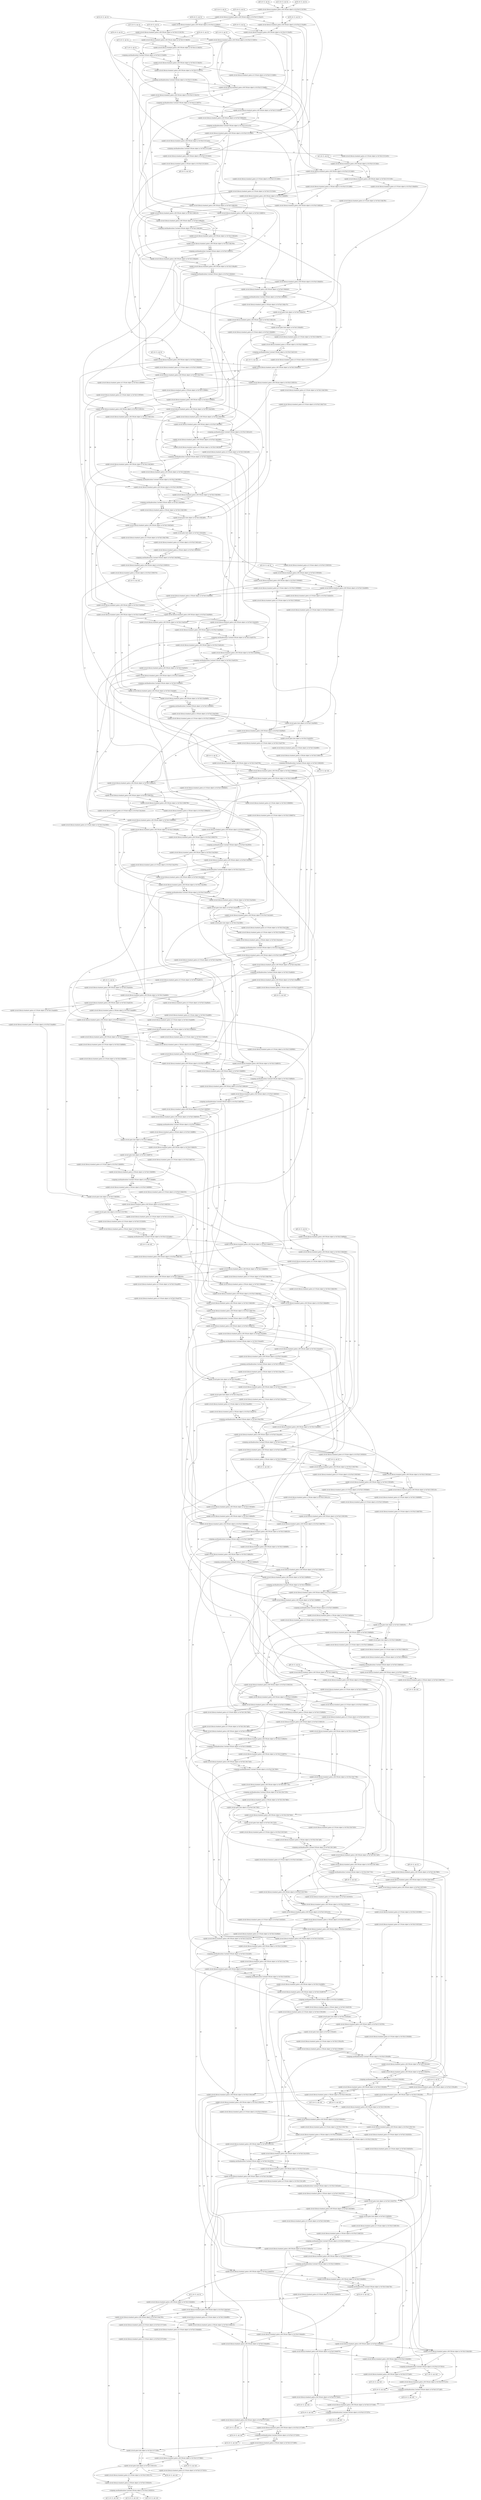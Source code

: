 digraph G {
0 [label="q(0) (d=2), op=in", qubits="0", matrix="None", ancilla=false];
1 [label="q(1) (d=2), op=in", qubits="1", matrix="None", ancilla=false];
2 [label="q(2) (d=2), op=in", qubits="2", matrix="None", ancilla=false];
3 [label="q(3) (d=2), op=in", qubits="3", matrix="None", ancilla=false];
4 [label="q(4) (d=2), op=in", qubits="4", matrix="None", ancilla=false];
5 [label="q(5) (d=2), op=in", qubits="5", matrix="None", ancilla=false];
6 [label="q(6) (d=2), op=in", qubits="6", matrix="None", ancilla=false];
7 [label="q(7) (d=2), op=in", qubits="7", matrix="None", ancilla=false];
8 [label="q(8) (d=2), op=in", qubits="8", matrix="None", ancilla=false];
9 [label="q(9) (d=2), op=in", qubits="9", matrix="None", ancilla=false];
10 [label="q(10) (d=2), op=in", qubits="10", matrix="None", ancilla=false];
11 [label="q(11) (d=2), op=in", qubits="11", matrix="None", ancilla=false];
12 [label="q(12) (d=2), op=in", qubits="12", matrix="None", ancilla=false];
13 [label="q(13) (d=2), op=in", qubits="13", matrix="None", ancilla=false];
14 [label="q(14) (d=2), op=in", qubits="14", matrix="None", ancilla=false];
15 [label="q(15) (d=2), op=in", qubits="15", matrix="None", ancilla=false];
16 [label="q(16) (d=2), op=in", qubits="16", matrix="None", ancilla=false];
17 [label="q(17) (d=2), op=in", qubits="17", matrix="None", ancilla=false];
18 [label="q(18) (d=2), op=in", qubits="18", matrix="None", ancilla=true];
19 [label="q(19) (d=2), op=in", qubits="19", matrix="None", ancilla=true];
20 [label="q(20) (d=2), op=in", qubits="20", matrix="None", ancilla=true];
21 [label="q(21) (d=2), op=in", qubits="21", matrix="None", ancilla=true];
22 [label="q(22) (d=2), op=in", qubits="22", matrix="None", ancilla=true];
23 [label="q(23) (d=2), op=in", qubits="23", matrix="None", ancilla=true];
24 [label="q(24) (d=2), op=in", qubits="24", matrix="None", ancilla=true];
25 [label="q(25) (d=2), op=in", qubits="25", matrix="None", ancilla=true];
26 [label="q(26) (d=2), op=in", qubits="26", matrix="None", ancilla=true];
27 [label="<qiskit.circuit.library.standard_gates.x.RCCXGate object at 0x7fa512134760>", qubits="0,12,18", matrix="[[0, 1], [-1, 0]]"];
28 [label="<qiskit.circuit.library.standard_gates.x.RCCXGate object at 0x7fa512134ac0>", qubits="0,13,23", matrix="[[0, 1], [-1, 0]]"];
29 [label="<qiskit.circuit.library.standard_gates.x.RCCXGate object at 0x7fa512134a90>", qubits="18,23,19", matrix="[[0, 1], [-1, 0]]"];
30 [label="<qiskit.circuit.library.standard_gates.x.RCCXGate object at 0x7fa5121346a0>", qubits="0,14,24", matrix="[[0, 1], [-1, 0]]"];
31 [label="<qiskit.circuit.library.standard_gates.x.RCCXGate object at 0x7fa512134a00>", qubits="19,24,20", matrix="[[0, 1], [-1, 0]]"];
32 [label="<qiskit.circuit.library.standard_gates.x.RCCXGate object at 0x7fa512134130>", qubits="0,15,25", matrix="[[0, 1], [-1, 0]]"];
33 [label="<qiskit.circuit.library.standard_gates.x.RCCXGate object at 0x7fa512134f10>", qubits="20,25,21", matrix="[[0, 1], [-1, 0]]"];
34 [label="<qiskit.circuit.library.standard_gates.x.RCCXGate object at 0x7fa512134b50>", qubits="0,16,26", matrix="[[0, 1], [-1, 0]]"];
35 [label="<qiskit.circuit.library.standard_gates.x.RCCXGate object at 0x7fa512134b20>", qubits="21,26,22", matrix="[[0, 1], [-1, 0]]"];
36 [label="<unqomp.ancillaallocation.CustomCCXGate object at 0x7fa512134e80>", qubits="0,22,17", matrix="[[0, 1], [1, 0]]"];
37 [label="<qiskit.circuit.library.standard_gates.x.RCCXGate object at 0x7fa512134e20>", qubits="21,26,22", matrix="[[0, 1], [-1, 0]]"];
38 [label="<qiskit.circuit.library.standard_gates.u3.U3Gate object at 0x7fa512134f40>", qubits="22", matrix="[[0, 1], [1, 0]]"];
39 [label="<qiskit.circuit.library.standard_gates.x.RCCXGate object at 0x7fa512134f70>", qubits="0,16,26", matrix="[[0, 1], [-1, 0]]"];
40 [label="<unqomp.ancillaallocation.CustomCCXGate object at 0x7fa512134160>", qubits="0,21,16", matrix="[[0, 1], [1, 0]]"];
41 [label="<qiskit.circuit.library.standard_gates.x.RCCXGate object at 0x7fa512134df0>", qubits="20,25,21", matrix="[[0, 1], [-1, 0]]"];
42 [label="<qiskit.circuit.library.standard_gates.x.RCCXGate object at 0x7fa512134c10>", qubits="0,15,25", matrix="[[0, 1], [-1, 0]]"];
43 [label="<unqomp.ancillaallocation.CustomCCXGate object at 0x7fa512134670>", qubits="0,20,15", matrix="[[0, 1], [1, 0]]"];
44 [label="<qiskit.circuit.library.standard_gates.x.RCCXGate object at 0x7fa512134280>", qubits="19,24,20", matrix="[[0, 1], [-1, 0]]"];
45 [label="<qiskit.circuit.library.standard_gates.x.RCCXGate object at 0x7fa57d94fa30>", qubits="0,14,24", matrix="[[0, 1], [-1, 0]]"];
46 [label="<unqomp.ancillaallocation.CustomCCXGate object at 0x7fa512312c10>", qubits="0,19,14", matrix="[[0, 1], [1, 0]]"];
47 [label="<qiskit.circuit.library.standard_gates.x.RCCXGate object at 0x7fa512312bb0>", qubits="18,23,19", matrix="[[0, 1], [-1, 0]]"];
48 [label="<qiskit.circuit.library.standard_gates.x.RCCXGate object at 0x7fa512312ac0>", qubits="0,13,23", matrix="[[0, 1], [-1, 0]]"];
49 [label="<unqomp.ancillaallocation.CustomCCXGate object at 0x7fa512312cd0>", qubits="0,18,13", matrix="[[0, 1], [1, 0]]"];
50 [label="<qiskit.circuit.library.standard_gates.x.RCCXGate object at 0x7fa512312dc0>", qubits="0,12,18", matrix="[[0, 1], [-1, 0]]"];
51 [label="<qiskit.circuit.library.standard_gates.x.CXGate object at 0x7fa512312b20>", qubits="0,12", matrix="[[0, 1], [1, 0]]"];
52 [label="<qiskit.circuit.library.standard_gates.u3.U3Gate object at 0x7fa512312e50>", qubits="13", matrix="[[0, 1], [1, 0]]"];
53 [label="<qiskit.circuit.library.standard_gates.x.RCCXGate object at 0x7fa512312fa0>", qubits="1,13,24", matrix="[[0, 1], [-1, 0]]"];
54 [label="<qiskit.circuit.library.standard_gates.x.RCCXGate object at 0x7fa512312eb0>", qubits="22,24,26", matrix="[[0, 1], [-1, 0]]"];
55 [label="<qiskit.circuit.library.standard_gates.u3.U3Gate object at 0x7fa512312400>", qubits="22", matrix="[[0, 1], [1, 0]]"];
56 [label="<qiskit.circuit.library.standard_gates.u3.U3Gate object at 0x7fa5123120a0>", qubits="22", matrix="[[0, 1], [1, 0]]"];
57 [label="<qiskit.circuit.library.standard_gates.x.RCCXGate object at 0x7fa512312100>", qubits="1,13,24", matrix="[[0, 1], [-1, 0]]"];
58 [label="<qiskit.circuit.library.standard_gates.x.CXGate object at 0x7fa512312490>", qubits="1,26", matrix="[[0, 1], [1, 0]]"];
59 [label="<qiskit.circuit.library.standard_gates.x.RCCXGate object at 0x7fa5124fd490>", qubits="1,14,19", matrix="[[0, 1], [-1, 0]]"];
60 [label="<qiskit.circuit.library.standard_gates.x.RCCXGate object at 0x7fa5124fd2e0>", qubits="26,19,21", matrix="[[0, 1], [-1, 0]]"];
61 [label="<qiskit.circuit.library.standard_gates.x.RCCXGate object at 0x7fa5124fd100>", qubits="1,15,23", matrix="[[0, 1], [-1, 0]]"];
62 [label="<qiskit.circuit.library.standard_gates.x.RCCXGate object at 0x7fa5124fd1c0>", qubits="21,23,25", matrix="[[0, 1], [-1, 0]]"];
63 [label="<qiskit.circuit.library.standard_gates.x.RCCXGate object at 0x7fa5124fdf10>", qubits="1,16,18", matrix="[[0, 1], [-1, 0]]"];
64 [label="<qiskit.circuit.library.standard_gates.x.RCCXGate object at 0x7fa5124fda30>", qubits="25,18,20", matrix="[[0, 1], [-1, 0]]"];
65 [label="<unqomp.ancillaallocation.CustomCCXGate object at 0x7fa5124fa2b0>", qubits="1,20,17", matrix="[[0, 1], [1, 0]]"];
66 [label="<qiskit.circuit.library.standard_gates.x.RCCXGate object at 0x7fa5124fa5e0>", qubits="25,18,20", matrix="[[0, 1], [-1, 0]]"];
67 [label="<qiskit.circuit.library.standard_gates.x.RCCXGate object at 0x7fa5124fa760>", qubits="1,16,18", matrix="[[0, 1], [-1, 0]]"];
68 [label="<unqomp.ancillaallocation.CustomCCXGate object at 0x7fa5124faf10>", qubits="1,25,16", matrix="[[0, 1], [1, 0]]"];
69 [label="<qiskit.circuit.library.standard_gates.x.RCCXGate object at 0x7fa5124faee0>", qubits="21,23,25", matrix="[[0, 1], [-1, 0]]"];
70 [label="<qiskit.circuit.library.standard_gates.x.RCCXGate object at 0x7fa5124faaf0>", qubits="1,15,23", matrix="[[0, 1], [-1, 0]]"];
71 [label="<unqomp.ancillaallocation.CustomCCXGate object at 0x7fa5124fa9a0>", qubits="1,21,15", matrix="[[0, 1], [1, 0]]"];
72 [label="<qiskit.circuit.library.standard_gates.x.RCCXGate object at 0x7fa5124fa820>", qubits="26,19,21", matrix="[[0, 1], [-1, 0]]"];
73 [label="<qiskit.circuit.library.standard_gates.x.RCCXGate object at 0x7fa5124fa0a0>", qubits="1,14,19", matrix="[[0, 1], [-1, 0]]"];
74 [label="<unqomp.ancillaallocation.CustomCCXGate object at 0x7fa5124fa490>", qubits="1,26,14", matrix="[[0, 1], [1, 0]]"];
75 [label="<qiskit.circuit.library.standard_gates.x.CXGate object at 0x7fa5124fac70>", qubits="1,26", matrix="[[0, 1], [1, 0]]"];
76 [label="<qiskit.circuit.library.standard_gates.x.RCCXGate object at 0x7fa5124fae50>", qubits="2,12,20", matrix="[[0, 1], [-1, 0]]"];
77 [label="<qiskit.circuit.library.standard_gates.u3.U3Gate object at 0x7fa5124fa640>", qubits="20", matrix="[[0, 1], [1, 0]]"];
78 [label="<qiskit.circuit.library.standard_gates.u3.U3Gate object at 0x7fa5124fa850>", qubits="13", matrix="[[0, 1], [1, 0]]"];
79 [label="<qiskit.circuit.library.standard_gates.u3.U3Gate object at 0x7fa5124fa7f0>", qubits="13", matrix="[[0, 1], [1, 0]]"];
80 [label="<qiskit.circuit.gate.Gate object at 0x7fa5124fab20>", qubits="1,13,24", matrix="[[0, 1], [-1, 0]]"];
81 [label="<qiskit.circuit.library.standard_gates.x.RCCXGate object at 0x7fa5124fa1c0>", qubits="22,24,26", matrix="[[0, 1], [-1, 0]]"];
82 [label="<qiskit.circuit.library.standard_gates.u3.U3Gate object at 0x7fa5124fa6d0>", qubits="22", matrix="[[0, 1], [1, 0]]"];
83 [label="<qiskit.circuit.gate.Gate object at 0x7fa5124faeb0>", qubits="1,13,24", matrix="[[0, 1], [-1, 0]]"];
84 [label="<qiskit.circuit.library.standard_gates.u3.U3Gate object at 0x7fa5124fa670>", qubits="13", matrix="[[0, 1], [1, 0]]"];
85 [label="<qiskit.circuit.library.standard_gates.x.CXGate object at 0x7fa5124fa9d0>", qubits="1,13", matrix="[[0, 1], [1, 0]]"];
86 [label="<unqomp.ancillaallocation.CustomCCXGate object at 0x7fa5124e31c0>", qubits="1,22,13", matrix="[[0, 1], [1, 0]]"];
87 [label="<qiskit.circuit.library.standard_gates.u3.U3Gate object at 0x7fa5124e3400>", qubits="13", matrix="[[0, 1], [1, 0]]"];
88 [label="<qiskit.circuit.library.standard_gates.x.RCCXGate object at 0x7fa5124e3850>", qubits="2,13,19", matrix="[[0, 1], [-1, 0]]"];
89 [label="<qiskit.circuit.library.standard_gates.x.RCCXGate object at 0x7fa5124e3790>", qubits="20,19,18", matrix="[[0, 1], [-1, 0]]"];
90 [label="<qiskit.circuit.library.standard_gates.u3.U3Gate object at 0x7fa5122f0490>", qubits="20", matrix="[[0, 1], [1, 0]]"];
91 [label="<qiskit.circuit.library.standard_gates.u3.U3Gate object at 0x7fa5122f02b0>", qubits="20", matrix="[[0, 1], [1, 0]]"];
92 [label="<qiskit.circuit.library.standard_gates.x.RCCXGate object at 0x7fa5122f0310>", qubits="2,13,19", matrix="[[0, 1], [-1, 0]]"];
93 [label="<qiskit.circuit.library.standard_gates.x.CXGate object at 0x7fa5122f0fd0>", qubits="2,18", matrix="[[0, 1], [1, 0]]"];
94 [label="<qiskit.circuit.library.standard_gates.x.RCCXGate object at 0x7fa5122f08e0>", qubits="2,14,26", matrix="[[0, 1], [-1, 0]]"];
95 [label="<qiskit.circuit.library.standard_gates.x.RCCXGate object at 0x7fa5122f0520>", qubits="18,26,25", matrix="[[0, 1], [-1, 0]]"];
96 [label="<qiskit.circuit.library.standard_gates.x.RCCXGate object at 0x7fa5124b20d0>", qubits="2,15,22", matrix="[[0, 1], [-1, 0]]"];
97 [label="<qiskit.circuit.library.standard_gates.x.RCCXGate object at 0x7fa5124b21c0>", qubits="25,22,23", matrix="[[0, 1], [-1, 0]]"];
98 [label="<qiskit.circuit.library.standard_gates.x.RCCXGate object at 0x7fa5124b2280>", qubits="2,16,24", matrix="[[0, 1], [-1, 0]]"];
99 [label="<qiskit.circuit.library.standard_gates.x.RCCXGate object at 0x7fa5124b2fd0>", qubits="23,24,21", matrix="[[0, 1], [-1, 0]]"];
100 [label="<unqomp.ancillaallocation.CustomCCXGate object at 0x7fa5124b2ac0>", qubits="2,21,17", matrix="[[0, 1], [1, 0]]"];
101 [label="<qiskit.circuit.library.standard_gates.x.RCCXGate object at 0x7fa5124b2b80>", qubits="23,24,21", matrix="[[0, 1], [-1, 0]]"];
102 [label="<qiskit.circuit.library.standard_gates.u3.U3Gate object at 0x7fa5124b2cd0>", qubits="21", matrix="[[0, 1], [1, 0]]"];
103 [label="<qiskit.circuit.library.standard_gates.x.RCCXGate object at 0x7fa5124b2fa0>", qubits="2,16,24", matrix="[[0, 1], [-1, 0]]"];
104 [label="<unqomp.ancillaallocation.CustomCCXGate object at 0x7fa5124b2610>", qubits="2,23,16", matrix="[[0, 1], [1, 0]]"];
105 [label="<qiskit.circuit.library.standard_gates.x.RCCXGate object at 0x7fa5124b28e0>", qubits="25,22,23", matrix="[[0, 1], [-1, 0]]"];
106 [label="<qiskit.circuit.library.standard_gates.x.RCCXGate object at 0x7fa5124b2430>", qubits="2,15,22", matrix="[[0, 1], [-1, 0]]"];
107 [label="<unqomp.ancillaallocation.CustomCCXGate object at 0x7fa5124b2460>", qubits="2,25,15", matrix="[[0, 1], [1, 0]]"];
108 [label="<qiskit.circuit.library.standard_gates.x.RCCXGate object at 0x7fa5124b29d0>", qubits="18,26,25", matrix="[[0, 1], [-1, 0]]"];
109 [label="<qiskit.circuit.library.standard_gates.x.RCCXGate object at 0x7fa5124b2f40>", qubits="2,14,26", matrix="[[0, 1], [-1, 0]]"];
110 [label="<unqomp.ancillaallocation.CustomCCXGate object at 0x7fa5124b26d0>", qubits="2,18,14", matrix="[[0, 1], [1, 0]]"];
111 [label="<qiskit.circuit.library.standard_gates.x.CXGate object at 0x7fa5124b2340>", qubits="2,18", matrix="[[0, 1], [1, 0]]"];
112 [label="<qiskit.circuit.library.standard_gates.u3.U3Gate object at 0x7fa5124b22b0>", qubits="13", matrix="[[0, 1], [1, 0]]"];
113 [label="<qiskit.circuit.library.standard_gates.u3.U3Gate object at 0x7fa5124b27c0>", qubits="13", matrix="[[0, 1], [1, 0]]"];
114 [label="<qiskit.circuit.gate.Gate object at 0x7fa5124b2a60>", qubits="2,13,19", matrix="[[0, 1], [-1, 0]]"];
115 [label="<qiskit.circuit.library.standard_gates.x.RCCXGate object at 0x7fa5124b2be0>", qubits="20,19,18", matrix="[[0, 1], [-1, 0]]"];
116 [label="<qiskit.circuit.library.standard_gates.u3.U3Gate object at 0x7fa5124b2760>", qubits="20", matrix="[[0, 1], [1, 0]]"];
117 [label="<qiskit.circuit.gate.Gate object at 0x7fa5124b2d30>", qubits="2,13,19", matrix="[[0, 1], [-1, 0]]"];
118 [label="<qiskit.circuit.library.standard_gates.u3.U3Gate object at 0x7fa5124b2ca0>", qubits="13", matrix="[[0, 1], [1, 0]]"];
119 [label="<qiskit.circuit.library.standard_gates.x.CXGate object at 0x7fa5124b2850>", qubits="2,13", matrix="[[0, 1], [1, 0]]"];
120 [label="<unqomp.ancillaallocation.CustomCCXGate object at 0x7fa5124b2940>", qubits="2,20,13", matrix="[[0, 1], [1, 0]]"];
121 [label="<qiskit.circuit.library.standard_gates.x.RCCXGate object at 0x7fa512300910>", qubits="2,12,20", matrix="[[0, 1], [-1, 0]]"];
122 [label="<qiskit.circuit.library.standard_gates.x.CXGate object at 0x7fa512300370>", qubits="2,12", matrix="[[0, 1], [1, 0]]"];
123 [label="<qiskit.circuit.library.standard_gates.u3.U3Gate object at 0x7fa512300550>", qubits="13", matrix="[[0, 1], [1, 0]]"];
124 [label="<qiskit.circuit.library.standard_gates.x.RCCXGate object at 0x7fa5123002b0>", qubits="3,13,26", matrix="[[0, 1], [-1, 0]]"];
125 [label="<qiskit.circuit.library.standard_gates.x.RCCXGate object at 0x7fa5123006d0>", qubits="21,26,24", matrix="[[0, 1], [-1, 0]]"];
126 [label="<qiskit.circuit.library.standard_gates.u3.U3Gate object at 0x7fa5123009d0>", qubits="21", matrix="[[0, 1], [1, 0]]"];
127 [label="<qiskit.circuit.library.standard_gates.u3.U3Gate object at 0x7fa5123005e0>", qubits="21", matrix="[[0, 1], [1, 0]]"];
128 [label="<qiskit.circuit.library.standard_gates.x.RCCXGate object at 0x7fa5124a0d00>", qubits="3,13,26", matrix="[[0, 1], [-1, 0]]"];
129 [label="<qiskit.circuit.library.standard_gates.x.CXGate object at 0x7fa5124a00d0>", qubits="3,24", matrix="[[0, 1], [1, 0]]"];
130 [label="<qiskit.circuit.library.standard_gates.x.RCCXGate object at 0x7fa5124a0dc0>", qubits="3,14,18", matrix="[[0, 1], [-1, 0]]"];
131 [label="<qiskit.circuit.library.standard_gates.x.RCCXGate object at 0x7fa5124a03d0>", qubits="24,18,23", matrix="[[0, 1], [-1, 0]]"];
132 [label="<qiskit.circuit.library.standard_gates.x.RCCXGate object at 0x7fa5124a0940>", qubits="3,15,20", matrix="[[0, 1], [-1, 0]]"];
133 [label="<qiskit.circuit.library.standard_gates.x.RCCXGate object at 0x7fa5124a03a0>", qubits="23,20,22", matrix="[[0, 1], [-1, 0]]"];
134 [label="<qiskit.circuit.library.standard_gates.x.RCCXGate object at 0x7fa5124a0a00>", qubits="3,16,19", matrix="[[0, 1], [-1, 0]]"];
135 [label="<qiskit.circuit.library.standard_gates.x.RCCXGate object at 0x7fa5124a06a0>", qubits="22,19,25", matrix="[[0, 1], [-1, 0]]"];
136 [label="<unqomp.ancillaallocation.CustomCCXGate object at 0x7fa5124a0370>", qubits="3,25,17", matrix="[[0, 1], [1, 0]]"];
137 [label="<qiskit.circuit.library.standard_gates.x.RCCXGate object at 0x7fa5124a0ca0>", qubits="22,19,25", matrix="[[0, 1], [-1, 0]]"];
138 [label="<qiskit.circuit.library.standard_gates.x.RCCXGate object at 0x7fa5124a0040>", qubits="3,16,19", matrix="[[0, 1], [-1, 0]]"];
139 [label="<unqomp.ancillaallocation.CustomCCXGate object at 0x7fa5124a0520>", qubits="3,22,16", matrix="[[0, 1], [1, 0]]"];
140 [label="<qiskit.circuit.library.standard_gates.x.RCCXGate object at 0x7fa5124a04c0>", qubits="23,20,22", matrix="[[0, 1], [-1, 0]]"];
141 [label="<qiskit.circuit.library.standard_gates.x.RCCXGate object at 0x7fa5124a0e80>", qubits="3,15,20", matrix="[[0, 1], [-1, 0]]"];
142 [label="<unqomp.ancillaallocation.CustomCCXGate object at 0x7fa5124a0bb0>", qubits="3,23,15", matrix="[[0, 1], [1, 0]]"];
143 [label="<qiskit.circuit.library.standard_gates.x.RCCXGate object at 0x7fa5124a0af0>", qubits="24,18,23", matrix="[[0, 1], [-1, 0]]"];
144 [label="<qiskit.circuit.library.standard_gates.x.RCCXGate object at 0x7fa5124a0b80>", qubits="3,14,18", matrix="[[0, 1], [-1, 0]]"];
145 [label="<unqomp.ancillaallocation.CustomCCXGate object at 0x7fa5124a0d90>", qubits="3,24,14", matrix="[[0, 1], [1, 0]]"];
146 [label="<qiskit.circuit.library.standard_gates.x.CXGate object at 0x7fa5124a0760>", qubits="3,24", matrix="[[0, 1], [1, 0]]"];
147 [label="<qiskit.circuit.library.standard_gates.x.RCCXGate object at 0x7fa5124a0700>", qubits="4,12,25", matrix="[[0, 1], [-1, 0]]"];
148 [label="<qiskit.circuit.library.standard_gates.u3.U3Gate object at 0x7fa5124a0e20>", qubits="13", matrix="[[0, 1], [1, 0]]"];
149 [label="<qiskit.circuit.library.standard_gates.u3.U3Gate object at 0x7fa5124a0e50>", qubits="13", matrix="[[0, 1], [1, 0]]"];
150 [label="<qiskit.circuit.gate.Gate object at 0x7fa5124a09d0>", qubits="3,13,26", matrix="[[0, 1], [-1, 0]]"];
151 [label="<qiskit.circuit.library.standard_gates.x.RCCXGate object at 0x7fa5124a09a0>", qubits="21,26,24", matrix="[[0, 1], [-1, 0]]"];
152 [label="<qiskit.circuit.library.standard_gates.u3.U3Gate object at 0x7fa5124a0730>", qubits="21", matrix="[[0, 1], [1, 0]]"];
153 [label="<qiskit.circuit.gate.Gate object at 0x7fa5124a0d30>", qubits="3,13,26", matrix="[[0, 1], [-1, 0]]"];
154 [label="<qiskit.circuit.library.standard_gates.u3.U3Gate object at 0x7fa5124a0df0>", qubits="13", matrix="[[0, 1], [1, 0]]"];
155 [label="<qiskit.circuit.library.standard_gates.x.CXGate object at 0x7fa51249d7c0>", qubits="3,13", matrix="[[0, 1], [1, 0]]"];
156 [label="<unqomp.ancillaallocation.CustomCCXGate object at 0x7fa51249d340>", qubits="3,21,13", matrix="[[0, 1], [1, 0]]"];
157 [label="<qiskit.circuit.library.standard_gates.x.RCCXGate object at 0x7fa51249d6a0>", qubits="4,13,18", matrix="[[0, 1], [-1, 0]]"];
158 [label="<qiskit.circuit.library.standard_gates.x.RCCXGate object at 0x7fa51249d580>", qubits="25,18,19", matrix="[[0, 1], [-1, 0]]"];
159 [label="<qiskit.circuit.library.standard_gates.u3.U3Gate object at 0x7fa51249d640>", qubits="19", matrix="[[0, 1], [1, 0]]"];
160 [label="<qiskit.circuit.library.standard_gates.u3.U3Gate object at 0x7fa51249d4c0>", qubits="14", matrix="[[0, 1], [1, 0]]"];
161 [label="<qiskit.circuit.library.standard_gates.x.RCCXGate object at 0x7fa51249dac0>", qubits="4,14,24", matrix="[[0, 1], [-1, 0]]"];
162 [label="<qiskit.circuit.library.standard_gates.x.RCCXGate object at 0x7fa51249d7f0>", qubits="19,24,22", matrix="[[0, 1], [-1, 0]]"];
163 [label="<qiskit.circuit.library.standard_gates.u3.U3Gate object at 0x7fa51249d940>", qubits="19", matrix="[[0, 1], [1, 0]]"];
164 [label="<qiskit.circuit.library.standard_gates.u3.U3Gate object at 0x7fa51249d670>", qubits="19", matrix="[[0, 1], [1, 0]]"];
165 [label="<qiskit.circuit.library.standard_gates.x.RCCXGate object at 0x7fa51249d790>", qubits="4,14,24", matrix="[[0, 1], [-1, 0]]"];
166 [label="<qiskit.circuit.library.standard_gates.x.CXGate object at 0x7fa51249de20>", qubits="4,22", matrix="[[0, 1], [1, 0]]"];
167 [label="<qiskit.circuit.library.standard_gates.x.RCCXGate object at 0x7fa51249d6d0>", qubits="4,15,21", matrix="[[0, 1], [-1, 0]]"];
168 [label="<qiskit.circuit.library.standard_gates.x.RCCXGate object at 0x7fa51249da90>", qubits="22,21,20", matrix="[[0, 1], [-1, 0]]"];
169 [label="<qiskit.circuit.library.standard_gates.x.RCCXGate object at 0x7fa51249dfd0>", qubits="4,16,26", matrix="[[0, 1], [-1, 0]]"];
170 [label="<qiskit.circuit.library.standard_gates.x.RCCXGate object at 0x7fa51249d370>", qubits="20,26,23", matrix="[[0, 1], [-1, 0]]"];
171 [label="<unqomp.ancillaallocation.CustomCCXGate object at 0x7fa5124a2850>", qubits="4,23,17", matrix="[[0, 1], [1, 0]]"];
172 [label="<qiskit.circuit.library.standard_gates.x.RCCXGate object at 0x7fa5124a29a0>", qubits="20,26,23", matrix="[[0, 1], [-1, 0]]"];
173 [label="<qiskit.circuit.library.standard_gates.u3.U3Gate object at 0x7fa5124a2f70>", qubits="23", matrix="[[0, 1], [1, 0]]"];
174 [label="<qiskit.circuit.library.standard_gates.x.RCCXGate object at 0x7fa5124a24f0>", qubits="4,16,26", matrix="[[0, 1], [-1, 0]]"];
175 [label="<unqomp.ancillaallocation.CustomCCXGate object at 0x7fa5124a21c0>", qubits="4,20,16", matrix="[[0, 1], [1, 0]]"];
176 [label="<qiskit.circuit.library.standard_gates.x.RCCXGate object at 0x7fa5124a2eb0>", qubits="22,21,20", matrix="[[0, 1], [-1, 0]]"];
177 [label="<qiskit.circuit.library.standard_gates.x.RCCXGate object at 0x7fa5124a2f40>", qubits="4,15,21", matrix="[[0, 1], [-1, 0]]"];
178 [label="<unqomp.ancillaallocation.CustomCCXGate object at 0x7fa5124a2610>", qubits="4,22,15", matrix="[[0, 1], [1, 0]]"];
179 [label="<qiskit.circuit.library.standard_gates.x.CXGate object at 0x7fa5124a26a0>", qubits="4,22", matrix="[[0, 1], [1, 0]]"];
180 [label="<qiskit.circuit.library.standard_gates.u3.U3Gate object at 0x7fa5124a24c0>", qubits="14", matrix="[[0, 1], [1, 0]]"];
181 [label="<qiskit.circuit.library.standard_gates.u3.U3Gate object at 0x7fa5124a2940>", qubits="14", matrix="[[0, 1], [1, 0]]"];
182 [label="<qiskit.circuit.gate.Gate object at 0x7fa5124a2b50>", qubits="4,14,24", matrix="[[0, 1], [-1, 0]]"];
183 [label="<qiskit.circuit.library.standard_gates.x.RCCXGate object at 0x7fa5124a2ee0>", qubits="19,24,22", matrix="[[0, 1], [-1, 0]]"];
184 [label="<qiskit.circuit.library.standard_gates.u3.U3Gate object at 0x7fa5124a2190>", qubits="19", matrix="[[0, 1], [1, 0]]"];
185 [label="<qiskit.circuit.gate.Gate object at 0x7fa5124a2460>", qubits="4,14,24", matrix="[[0, 1], [-1, 0]]"];
186 [label="<qiskit.circuit.library.standard_gates.u3.U3Gate object at 0x7fa5124a28e0>", qubits="14", matrix="[[0, 1], [1, 0]]"];
187 [label="<qiskit.circuit.library.standard_gates.x.CXGate object at 0x7fa5124a2ac0>", qubits="4,14", matrix="[[0, 1], [1, 0]]"];
188 [label="<unqomp.ancillaallocation.CustomCCXGate object at 0x7fa5124a2580>", qubits="4,19,14", matrix="[[0, 1], [1, 0]]"];
189 [label="<qiskit.circuit.library.standard_gates.x.RCCXGate object at 0x7fa5124a2cd0>", qubits="25,18,19", matrix="[[0, 1], [-1, 0]]"];
190 [label="<qiskit.circuit.library.standard_gates.x.RCCXGate object at 0x7fa5124a21f0>", qubits="4,13,18", matrix="[[0, 1], [-1, 0]]"];
191 [label="<unqomp.ancillaallocation.CustomCCXGate object at 0x7fa5124ad6a0>", qubits="4,25,13", matrix="[[0, 1], [1, 0]]"];
192 [label="<qiskit.circuit.library.standard_gates.x.RCCXGate object at 0x7fa5124ad880>", qubits="4,12,25", matrix="[[0, 1], [-1, 0]]"];
193 [label="<qiskit.circuit.library.standard_gates.x.CXGate object at 0x7fa5124ad910>", qubits="4,12", matrix="[[0, 1], [1, 0]]"];
194 [label="<qiskit.circuit.library.standard_gates.u3.U3Gate object at 0x7fa5124ad610>", qubits="13", matrix="[[0, 1], [1, 0]]"];
195 [label="<qiskit.circuit.library.standard_gates.x.RCCXGate object at 0x7fa5124ad5b0>", qubits="5,13,19", matrix="[[0, 1], [-1, 0]]"];
196 [label="<qiskit.circuit.library.standard_gates.x.RCCXGate object at 0x7fa5124adfa0>", qubits="23,19,26", matrix="[[0, 1], [-1, 0]]"];
197 [label="<qiskit.circuit.library.standard_gates.u3.U3Gate object at 0x7fa5124ad0a0>", qubits="23", matrix="[[0, 1], [1, 0]]"];
198 [label="<qiskit.circuit.library.standard_gates.u3.U3Gate object at 0x7fa5124adfd0>", qubits="23", matrix="[[0, 1], [1, 0]]"];
199 [label="<qiskit.circuit.library.standard_gates.x.RCCXGate object at 0x7fa5124ad520>", qubits="5,13,19", matrix="[[0, 1], [-1, 0]]"];
200 [label="<qiskit.circuit.library.standard_gates.x.CXGate object at 0x7fa5124add90>", qubits="5,26", matrix="[[0, 1], [1, 0]]"];
201 [label="<qiskit.circuit.library.standard_gates.u3.U3Gate object at 0x7fa5124ade80>", qubits="26", matrix="[[0, 1], [1, 0]]"];
202 [label="<qiskit.circuit.library.standard_gates.u3.U3Gate object at 0x7fa5124adeb0>", qubits="13", matrix="[[0, 1], [1, 0]]"];
203 [label="<qiskit.circuit.library.standard_gates.u3.U3Gate object at 0x7fa5124adf40>", qubits="13", matrix="[[0, 1], [1, 0]]"];
204 [label="<qiskit.circuit.library.standard_gates.u3.U3Gate object at 0x7fa5124ad790>", qubits="14", matrix="[[0, 1], [1, 0]]"];
205 [label="<qiskit.circuit.library.standard_gates.x.RCCXGate object at 0x7fa5124ad1c0>", qubits="5,14,18", matrix="[[0, 1], [-1, 0]]"];
206 [label="<qiskit.circuit.library.standard_gates.x.RCCXGate object at 0x7fa5124adb50>", qubits="26,18,20", matrix="[[0, 1], [-1, 0]]"];
207 [label="<qiskit.circuit.library.standard_gates.u3.U3Gate object at 0x7fa512340cd0>", qubits="26", matrix="[[0, 1], [1, 0]]"];
208 [label="<qiskit.circuit.library.standard_gates.u3.U3Gate object at 0x7fa512340940>", qubits="26", matrix="[[0, 1], [1, 0]]"];
209 [label="<qiskit.circuit.library.standard_gates.x.RCCXGate object at 0x7fa512340bb0>", qubits="5,14,18", matrix="[[0, 1], [-1, 0]]"];
210 [label="<qiskit.circuit.library.standard_gates.x.CXGate object at 0x7fa512340970>", qubits="5,20", matrix="[[0, 1], [1, 0]]"];
211 [label="<qiskit.circuit.library.standard_gates.x.RCCXGate object at 0x7fa512340b50>", qubits="5,15,25", matrix="[[0, 1], [-1, 0]]"];
212 [label="<qiskit.circuit.library.standard_gates.x.RCCXGate object at 0x7fa512340a30>", qubits="20,25,21", matrix="[[0, 1], [-1, 0]]"];
213 [label="<qiskit.circuit.library.standard_gates.x.RCCXGate object at 0x7fa5124bf610>", qubits="5,16,24", matrix="[[0, 1], [-1, 0]]"];
214 [label="<qiskit.circuit.library.standard_gates.x.RCCXGate object at 0x7fa5124bfd00>", qubits="21,24,22", matrix="[[0, 1], [-1, 0]]"];
215 [label="<unqomp.ancillaallocation.CustomCCXGate object at 0x7fa5124bf6a0>", qubits="5,22,17", matrix="[[0, 1], [1, 0]]"];
216 [label="<qiskit.circuit.library.standard_gates.x.RCCXGate object at 0x7fa5124bfca0>", qubits="21,24,22", matrix="[[0, 1], [-1, 0]]"];
217 [label="<qiskit.circuit.library.standard_gates.x.RCCXGate object at 0x7fa5124bf5e0>", qubits="5,16,24", matrix="[[0, 1], [-1, 0]]"];
218 [label="<unqomp.ancillaallocation.CustomCCXGate object at 0x7fa5124bf700>", qubits="5,21,16", matrix="[[0, 1], [1, 0]]"];
219 [label="<qiskit.circuit.library.standard_gates.x.RCCXGate object at 0x7fa5124bf5b0>", qubits="20,25,21", matrix="[[0, 1], [-1, 0]]"];
220 [label="<qiskit.circuit.library.standard_gates.x.RCCXGate object at 0x7fa5124bf550>", qubits="5,15,25", matrix="[[0, 1], [-1, 0]]"];
221 [label="<unqomp.ancillaallocation.CustomCCXGate object at 0x7fa5124bffa0>", qubits="5,20,15", matrix="[[0, 1], [1, 0]]"];
222 [label="<qiskit.circuit.library.standard_gates.x.CXGate object at 0x7fa5124bffd0>", qubits="5,20", matrix="[[0, 1], [1, 0]]"];
223 [label="<qiskit.circuit.library.standard_gates.x.RCCXGate object at 0x7fa5124bf9a0>", qubits="6,12,22", matrix="[[0, 1], [-1, 0]]"];
224 [label="<qiskit.circuit.library.standard_gates.u3.U3Gate object at 0x7fa5124bf6d0>", qubits="14", matrix="[[0, 1], [1, 0]]"];
225 [label="<qiskit.circuit.library.standard_gates.u3.U3Gate object at 0x7fa5124bfa90>", qubits="14", matrix="[[0, 1], [1, 0]]"];
226 [label="<qiskit.circuit.gate.Gate object at 0x7fa5124bfcd0>", qubits="5,14,18", matrix="[[0, 1], [-1, 0]]"];
227 [label="<qiskit.circuit.library.standard_gates.x.RCCXGate object at 0x7fa5124bfe20>", qubits="26,18,20", matrix="[[0, 1], [-1, 0]]"];
228 [label="<qiskit.circuit.library.standard_gates.u3.U3Gate object at 0x7fa5124bf7c0>", qubits="26", matrix="[[0, 1], [1, 0]]"];
229 [label="<qiskit.circuit.gate.Gate object at 0x7fa5124bf670>", qubits="5,14,18", matrix="[[0, 1], [-1, 0]]"];
230 [label="<qiskit.circuit.library.standard_gates.u3.U3Gate object at 0x7fa5124bf400>", qubits="14", matrix="[[0, 1], [1, 0]]"];
231 [label="<qiskit.circuit.library.standard_gates.x.CXGate object at 0x7fa5124bf490>", qubits="5,14", matrix="[[0, 1], [1, 0]]"];
232 [label="<unqomp.ancillaallocation.CustomCCXGate object at 0x7fa5124bfdf0>", qubits="5,26,14", matrix="[[0, 1], [1, 0]]"];
233 [label="<qiskit.circuit.library.standard_gates.x.CXGate object at 0x7fa5124bf9d0>", qubits="5,26", matrix="[[0, 1], [1, 0]]"];
234 [label="<qiskit.circuit.gate.Gate object at 0x7fa5124bf280>", qubits="5,13,19", matrix="[[0, 1], [-1, 0]]"];
235 [label="<qiskit.circuit.library.standard_gates.x.RCCXGate object at 0x7fa5124bf250>", qubits="23,19,26", matrix="[[0, 1], [-1, 0]]"];
236 [label="<qiskit.circuit.library.standard_gates.u3.U3Gate object at 0x7fa512323a30>", qubits="23", matrix="[[0, 1], [1, 0]]"];
237 [label="<qiskit.circuit.gate.Gate object at 0x7fa512323760>", qubits="5,13,19", matrix="[[0, 1], [-1, 0]]"];
238 [label="<qiskit.circuit.library.standard_gates.u3.U3Gate object at 0x7fa512323d30>", qubits="13", matrix="[[0, 1], [1, 0]]"];
239 [label="<qiskit.circuit.library.standard_gates.x.CXGate object at 0x7fa512323640>", qubits="5,13", matrix="[[0, 1], [1, 0]]"];
240 [label="<unqomp.ancillaallocation.CustomCCXGate object at 0x7fa512323a60>", qubits="5,23,13", matrix="[[0, 1], [1, 0]]"];
241 [label="<qiskit.circuit.library.standard_gates.x.RCCXGate object at 0x7fa5124bb970>", qubits="6,13,26", matrix="[[0, 1], [-1, 0]]"];
242 [label="<qiskit.circuit.library.standard_gates.x.RCCXGate object at 0x7fa5124bb2b0>", qubits="22,26,24", matrix="[[0, 1], [-1, 0]]"];
243 [label="<qiskit.circuit.library.standard_gates.u3.U3Gate object at 0x7fa5124bbe20>", qubits="24", matrix="[[0, 1], [1, 0]]"];
244 [label="<qiskit.circuit.library.standard_gates.u3.U3Gate object at 0x7fa5124bb250>", qubits="14", matrix="[[0, 1], [1, 0]]"];
245 [label="<qiskit.circuit.library.standard_gates.x.RCCXGate object at 0x7fa5124bb7f0>", qubits="6,14,23", matrix="[[0, 1], [-1, 0]]"];
246 [label="<qiskit.circuit.library.standard_gates.x.RCCXGate object at 0x7fa5124bb850>", qubits="24,23,21", matrix="[[0, 1], [-1, 0]]"];
247 [label="<qiskit.circuit.library.standard_gates.u3.U3Gate object at 0x7fa5124bb790>", qubits="24", matrix="[[0, 1], [1, 0]]"];
248 [label="<qiskit.circuit.library.standard_gates.u3.U3Gate object at 0x7fa5124bb100>", qubits="24", matrix="[[0, 1], [1, 0]]"];
249 [label="<qiskit.circuit.library.standard_gates.x.RCCXGate object at 0x7fa5124bbc40>", qubits="6,14,23", matrix="[[0, 1], [-1, 0]]"];
250 [label="<qiskit.circuit.library.standard_gates.x.CXGate object at 0x7fa5124bbeb0>", qubits="6,21", matrix="[[0, 1], [1, 0]]"];
251 [label="<qiskit.circuit.library.standard_gates.x.RCCXGate object at 0x7fa5124bb340>", qubits="6,15,19", matrix="[[0, 1], [-1, 0]]"];
252 [label="<qiskit.circuit.library.standard_gates.x.RCCXGate object at 0x7fa5124bbd00>", qubits="21,19,25", matrix="[[0, 1], [-1, 0]]"];
253 [label="<qiskit.circuit.library.standard_gates.x.RCCXGate object at 0x7fa5124bb3d0>", qubits="6,16,18", matrix="[[0, 1], [-1, 0]]"];
254 [label="<qiskit.circuit.library.standard_gates.x.RCCXGate object at 0x7fa5124bb730>", qubits="25,18,20", matrix="[[0, 1], [-1, 0]]"];
255 [label="<unqomp.ancillaallocation.CustomCCXGate object at 0x7fa5124bb490>", qubits="6,20,17", matrix="[[0, 1], [1, 0]]"];
256 [label="<qiskit.circuit.library.standard_gates.x.RCCXGate object at 0x7fa5124bb670>", qubits="25,18,20", matrix="[[0, 1], [-1, 0]]"];
257 [label="<qiskit.circuit.library.standard_gates.x.RCCXGate object at 0x7fa5124aa0d0>", qubits="6,16,18", matrix="[[0, 1], [-1, 0]]"];
258 [label="<unqomp.ancillaallocation.CustomCCXGate object at 0x7fa5124aaee0>", qubits="6,25,16", matrix="[[0, 1], [1, 0]]"];
259 [label="<qiskit.circuit.library.standard_gates.x.RCCXGate object at 0x7fa5124aadc0>", qubits="21,19,25", matrix="[[0, 1], [-1, 0]]"];
260 [label="<qiskit.circuit.library.standard_gates.x.RCCXGate object at 0x7fa5124aaeb0>", qubits="6,15,19", matrix="[[0, 1], [-1, 0]]"];
261 [label="<unqomp.ancillaallocation.CustomCCXGate object at 0x7fa5124aa4c0>", qubits="6,21,15", matrix="[[0, 1], [1, 0]]"];
262 [label="<qiskit.circuit.library.standard_gates.x.CXGate object at 0x7fa5124aa7f0>", qubits="6,21", matrix="[[0, 1], [1, 0]]"];
263 [label="<qiskit.circuit.library.standard_gates.u3.U3Gate object at 0x7fa5124aad90>", qubits="14", matrix="[[0, 1], [1, 0]]"];
264 [label="<qiskit.circuit.library.standard_gates.u3.U3Gate object at 0x7fa5124aa070>", qubits="14", matrix="[[0, 1], [1, 0]]"];
265 [label="<qiskit.circuit.gate.Gate object at 0x7fa5124aa4f0>", qubits="6,14,23", matrix="[[0, 1], [-1, 0]]"];
266 [label="<qiskit.circuit.library.standard_gates.x.RCCXGate object at 0x7fa5124aa400>", qubits="24,23,21", matrix="[[0, 1], [-1, 0]]"];
267 [label="<qiskit.circuit.library.standard_gates.u3.U3Gate object at 0x7fa5124aa250>", qubits="24", matrix="[[0, 1], [1, 0]]"];
268 [label="<qiskit.circuit.gate.Gate object at 0x7fa5124aa130>", qubits="6,14,23", matrix="[[0, 1], [-1, 0]]"];
269 [label="<qiskit.circuit.library.standard_gates.u3.U3Gate object at 0x7fa5124aa940>", qubits="14", matrix="[[0, 1], [1, 0]]"];
270 [label="<qiskit.circuit.library.standard_gates.x.CXGate object at 0x7fa5124aa970>", qubits="6,14", matrix="[[0, 1], [1, 0]]"];
271 [label="<unqomp.ancillaallocation.CustomCCXGate object at 0x7fa5124aa760>", qubits="6,24,14", matrix="[[0, 1], [1, 0]]"];
272 [label="<qiskit.circuit.library.standard_gates.x.RCCXGate object at 0x7fa5124aaa00>", qubits="22,26,24", matrix="[[0, 1], [-1, 0]]"];
273 [label="<qiskit.circuit.library.standard_gates.x.RCCXGate object at 0x7fa5124aacd0>", qubits="6,13,26", matrix="[[0, 1], [-1, 0]]"];
274 [label="<unqomp.ancillaallocation.CustomCCXGate object at 0x7fa5124aa370>", qubits="6,22,13", matrix="[[0, 1], [1, 0]]"];
275 [label="<qiskit.circuit.library.standard_gates.x.RCCXGate object at 0x7fa5124aaa60>", qubits="6,12,22", matrix="[[0, 1], [-1, 0]]"];
276 [label="<qiskit.circuit.library.standard_gates.x.CXGate object at 0x7fa512363df0>", qubits="6,12", matrix="[[0, 1], [1, 0]]"];
277 [label="<qiskit.circuit.library.standard_gates.x.RCCXGate object at 0x7fa512363700>", qubits="7,12,20", matrix="[[0, 1], [-1, 0]]"];
278 [label="<qiskit.circuit.library.standard_gates.u3.U3Gate object at 0x7fa512363340>", qubits="20", matrix="[[0, 1], [1, 0]]"];
279 [label="<qiskit.circuit.library.standard_gates.u3.U3Gate object at 0x7fa512363b50>", qubits="13", matrix="[[0, 1], [1, 0]]"];
280 [label="<qiskit.circuit.library.standard_gates.x.RCCXGate object at 0x7fa5123632e0>", qubits="7,13,24", matrix="[[0, 1], [-1, 0]]"];
281 [label="<qiskit.circuit.library.standard_gates.x.RCCXGate object at 0x7fa512363e80>", qubits="20,24,18", matrix="[[0, 1], [-1, 0]]"];
282 [label="<qiskit.circuit.library.standard_gates.u3.U3Gate object at 0x7fa512363bb0>", qubits="20", matrix="[[0, 1], [1, 0]]"];
283 [label="<qiskit.circuit.library.standard_gates.u3.U3Gate object at 0x7fa512363ee0>", qubits="20", matrix="[[0, 1], [1, 0]]"];
284 [label="<qiskit.circuit.library.standard_gates.x.RCCXGate object at 0x7fa5123631c0>", qubits="7,13,24", matrix="[[0, 1], [-1, 0]]"];
285 [label="<qiskit.circuit.library.standard_gates.x.CXGate object at 0x7fa512363c10>", qubits="7,18", matrix="[[0, 1], [1, 0]]"];
286 [label="<qiskit.circuit.library.standard_gates.x.RCCXGate object at 0x7fa512363eb0>", qubits="7,14,26", matrix="[[0, 1], [-1, 0]]"];
287 [label="<qiskit.circuit.library.standard_gates.x.RCCXGate object at 0x7fa512363190>", qubits="18,26,25", matrix="[[0, 1], [-1, 0]]"];
288 [label="<qiskit.circuit.library.standard_gates.x.RCCXGate object at 0x7fa5124b8a00>", qubits="7,15,22", matrix="[[0, 1], [-1, 0]]"];
289 [label="<qiskit.circuit.library.standard_gates.x.RCCXGate object at 0x7fa5124b87f0>", qubits="25,22,19", matrix="[[0, 1], [-1, 0]]"];
290 [label="<qiskit.circuit.library.standard_gates.x.RCCXGate object at 0x7fa5124b8d60>", qubits="7,16,23", matrix="[[0, 1], [-1, 0]]"];
291 [label="<qiskit.circuit.library.standard_gates.x.RCCXGate object at 0x7fa5124b8520>", qubits="19,23,21", matrix="[[0, 1], [-1, 0]]"];
292 [label="<unqomp.ancillaallocation.CustomCCXGate object at 0x7fa5124b8760>", qubits="7,21,17", matrix="[[0, 1], [1, 0]]"];
293 [label="<qiskit.circuit.library.standard_gates.x.RCCXGate object at 0x7fa5124b8df0>", qubits="19,23,21", matrix="[[0, 1], [-1, 0]]"];
294 [label="<qiskit.circuit.library.standard_gates.x.RCCXGate object at 0x7fa5124b8a30>", qubits="7,16,23", matrix="[[0, 1], [-1, 0]]"];
295 [label="<unqomp.ancillaallocation.CustomCCXGate object at 0x7fa5124b8ee0>", qubits="7,19,16", matrix="[[0, 1], [1, 0]]"];
296 [label="<qiskit.circuit.library.standard_gates.x.RCCXGate object at 0x7fa5124b87c0>", qubits="25,22,19", matrix="[[0, 1], [-1, 0]]"];
297 [label="<qiskit.circuit.library.standard_gates.x.RCCXGate object at 0x7fa5124b89a0>", qubits="7,15,22", matrix="[[0, 1], [-1, 0]]"];
298 [label="<unqomp.ancillaallocation.CustomCCXGate object at 0x7fa5124b8640>", qubits="7,25,15", matrix="[[0, 1], [1, 0]]"];
299 [label="<qiskit.circuit.library.standard_gates.x.RCCXGate object at 0x7fa5124b8b50>", qubits="18,26,25", matrix="[[0, 1], [-1, 0]]"];
300 [label="<qiskit.circuit.library.standard_gates.x.RCCXGate object at 0x7fa5124b8fd0>", qubits="7,14,26", matrix="[[0, 1], [-1, 0]]"];
301 [label="<unqomp.ancillaallocation.CustomCCXGate object at 0x7fa5124b8d00>", qubits="7,18,14", matrix="[[0, 1], [1, 0]]"];
302 [label="<qiskit.circuit.library.standard_gates.x.CXGate object at 0x7fa5124b8fa0>", qubits="7,18", matrix="[[0, 1], [1, 0]]"];
303 [label="<qiskit.circuit.library.standard_gates.u3.U3Gate object at 0x7fa5124b8b80>", qubits="13", matrix="[[0, 1], [1, 0]]"];
304 [label="<qiskit.circuit.library.standard_gates.u3.U3Gate object at 0x7fa5124b8700>", qubits="13", matrix="[[0, 1], [1, 0]]"];
305 [label="<qiskit.circuit.gate.Gate object at 0x7fa5124b8430>", qubits="7,13,24", matrix="[[0, 1], [-1, 0]]"];
306 [label="<qiskit.circuit.library.standard_gates.x.RCCXGate object at 0x7fa5124b8bb0>", qubits="20,24,18", matrix="[[0, 1], [-1, 0]]"];
307 [label="<qiskit.circuit.library.standard_gates.u3.U3Gate object at 0x7fa5124b8be0>", qubits="20", matrix="[[0, 1], [1, 0]]"];
308 [label="<qiskit.circuit.gate.Gate object at 0x7fa5124b8a90>", qubits="7,13,24", matrix="[[0, 1], [-1, 0]]"];
309 [label="<qiskit.circuit.library.standard_gates.u3.U3Gate object at 0x7fa5124b8c10>", qubits="13", matrix="[[0, 1], [1, 0]]"];
310 [label="<qiskit.circuit.library.standard_gates.x.CXGate object at 0x7fa5124b80a0>", qubits="7,13", matrix="[[0, 1], [1, 0]]"];
311 [label="<unqomp.ancillaallocation.CustomCCXGate object at 0x7fa5124b82e0>", qubits="7,20,13", matrix="[[0, 1], [1, 0]]"];
312 [label="<qiskit.circuit.library.standard_gates.x.RCCXGate object at 0x7fa5124b8d30>", qubits="7,12,20", matrix="[[0, 1], [-1, 0]]"];
313 [label="<qiskit.circuit.library.standard_gates.x.CXGate object at 0x7fa5124b8790>", qubits="7,12", matrix="[[0, 1], [1, 0]]"];
314 [label="<qiskit.circuit.library.standard_gates.x.RCCXGate object at 0x7fa5124b8370>", qubits="8,13,26", matrix="[[0, 1], [-1, 0]]"];
315 [label="<qiskit.circuit.library.standard_gates.x.RCCXGate object at 0x7fa512500310>", qubits="21,26,23", matrix="[[0, 1], [-1, 0]]"];
316 [label="<qiskit.circuit.library.standard_gates.u3.U3Gate object at 0x7fa512500f40>", qubits="23", matrix="[[0, 1], [1, 0]]"];
317 [label="<qiskit.circuit.library.standard_gates.u3.U3Gate object at 0x7fa512500790>", qubits="14", matrix="[[0, 1], [1, 0]]"];
318 [label="<qiskit.circuit.library.standard_gates.x.RCCXGate object at 0x7fa512500220>", qubits="8,14,18", matrix="[[0, 1], [-1, 0]]"];
319 [label="<qiskit.circuit.library.standard_gates.x.RCCXGate object at 0x7fa512500490>", qubits="23,18,19", matrix="[[0, 1], [-1, 0]]"];
320 [label="<qiskit.circuit.library.standard_gates.u3.U3Gate object at 0x7fa5125005e0>", qubits="23", matrix="[[0, 1], [1, 0]]"];
321 [label="<qiskit.circuit.library.standard_gates.u3.U3Gate object at 0x7fa514e01310>", qubits="23", matrix="[[0, 1], [1, 0]]"];
322 [label="<qiskit.circuit.library.standard_gates.x.RCCXGate object at 0x7fa512356880>", qubits="8,14,18", matrix="[[0, 1], [-1, 0]]"];
323 [label="<qiskit.circuit.library.standard_gates.x.CXGate object at 0x7fa512549640>", qubits="8,19", matrix="[[0, 1], [1, 0]]"];
324 [label="<qiskit.circuit.library.standard_gates.x.RCCXGate object at 0x7fa512549c10>", qubits="8,15,20", matrix="[[0, 1], [-1, 0]]"];
325 [label="<qiskit.circuit.library.standard_gates.x.RCCXGate object at 0x7fa512549250>", qubits="19,20,22", matrix="[[0, 1], [-1, 0]]"];
326 [label="<qiskit.circuit.library.standard_gates.x.RCCXGate object at 0x7fa512549820>", qubits="8,16,24", matrix="[[0, 1], [-1, 0]]"];
327 [label="<qiskit.circuit.library.standard_gates.x.RCCXGate object at 0x7fa512549b20>", qubits="22,24,25", matrix="[[0, 1], [-1, 0]]"];
328 [label="<unqomp.ancillaallocation.CustomCCXGate object at 0x7fa512549e80>", qubits="8,25,17", matrix="[[0, 1], [1, 0]]"];
329 [label="<qiskit.circuit.library.standard_gates.x.RCCXGate object at 0x7fa512549f70>", qubits="22,24,25", matrix="[[0, 1], [-1, 0]]"];
330 [label="<qiskit.circuit.library.standard_gates.x.RCCXGate object at 0x7fa5126c72e0>", qubits="8,16,24", matrix="[[0, 1], [-1, 0]]"];
331 [label="<unqomp.ancillaallocation.CustomCCXGate object at 0x7fa5126c7640>", qubits="8,22,16", matrix="[[0, 1], [1, 0]]"];
332 [label="<qiskit.circuit.library.standard_gates.x.RCCXGate object at 0x7fa5126c7790>", qubits="19,20,22", matrix="[[0, 1], [-1, 0]]"];
333 [label="<qiskit.circuit.library.standard_gates.x.RCCXGate object at 0x7fa5126c7730>", qubits="8,15,20", matrix="[[0, 1], [-1, 0]]"];
334 [label="<unqomp.ancillaallocation.CustomCCXGate object at 0x7fa5126c7220>", qubits="8,19,15", matrix="[[0, 1], [1, 0]]"];
335 [label="<qiskit.circuit.library.standard_gates.x.CXGate object at 0x7fa5126c78b0>", qubits="8,19", matrix="[[0, 1], [1, 0]]"];
336 [label="<qiskit.circuit.library.standard_gates.x.RCCXGate object at 0x7fa5126c7880>", qubits="9,12,25", matrix="[[0, 1], [-1, 0]]"];
337 [label="<qiskit.circuit.library.standard_gates.u3.U3Gate object at 0x7fa5126c7940>", qubits="14", matrix="[[0, 1], [1, 0]]"];
338 [label="<qiskit.circuit.library.standard_gates.u3.U3Gate object at 0x7fa5126c7a60>", qubits="14", matrix="[[0, 1], [1, 0]]"];
339 [label="<qiskit.circuit.gate.Gate object at 0x7fa5126c7340>", qubits="8,14,18", matrix="[[0, 1], [-1, 0]]"];
340 [label="<qiskit.circuit.library.standard_gates.x.RCCXGate object at 0x7fa5126c76a0>", qubits="23,18,19", matrix="[[0, 1], [-1, 0]]"];
341 [label="<qiskit.circuit.library.standard_gates.u3.U3Gate object at 0x7fa5126c7b50>", qubits="23", matrix="[[0, 1], [1, 0]]"];
342 [label="<qiskit.circuit.gate.Gate object at 0x7fa5126c7550>", qubits="8,14,18", matrix="[[0, 1], [-1, 0]]"];
343 [label="<qiskit.circuit.library.standard_gates.u3.U3Gate object at 0x7fa5124523a0>", qubits="14", matrix="[[0, 1], [1, 0]]"];
344 [label="<qiskit.circuit.library.standard_gates.x.CXGate object at 0x7fa5126c7af0>", qubits="8,14", matrix="[[0, 1], [1, 0]]"];
345 [label="<unqomp.ancillaallocation.CustomCCXGate object at 0x7fa5126c7a90>", qubits="8,23,14", matrix="[[0, 1], [1, 0]]"];
346 [label="<qiskit.circuit.library.standard_gates.x.RCCXGate object at 0x7fa5126c7a00>", qubits="21,26,23", matrix="[[0, 1], [-1, 0]]"];
347 [label="<qiskit.circuit.library.standard_gates.x.RCCXGate object at 0x7fa5126c7460>", qubits="8,13,26", matrix="[[0, 1], [-1, 0]]"];
348 [label="<unqomp.ancillaallocation.CustomCCXGate object at 0x7fa5126c77c0>", qubits="8,21,13", matrix="[[0, 1], [1, 0]]"];
349 [label="<qiskit.circuit.library.standard_gates.x.RCCXGate object at 0x7fa5126c7e50>", qubits="9,13,23", matrix="[[0, 1], [-1, 0]]"];
350 [label="<qiskit.circuit.library.standard_gates.x.RCCXGate object at 0x7fa512455340>", qubits="25,23,24", matrix="[[0, 1], [-1, 0]]"];
351 [label="<qiskit.circuit.library.standard_gates.u3.U3Gate object at 0x7fa512455910>", qubits="24", matrix="[[0, 1], [1, 0]]"];
352 [label="<qiskit.circuit.library.standard_gates.u3.U3Gate object at 0x7fa5124553d0>", qubits="14", matrix="[[0, 1], [1, 0]]"];
353 [label="<qiskit.circuit.library.standard_gates.x.RCCXGate object at 0x7fa512455760>", qubits="9,14,26", matrix="[[0, 1], [-1, 0]]"];
354 [label="<qiskit.circuit.library.standard_gates.x.RCCXGate object at 0x7fa512455160>", qubits="24,26,22", matrix="[[0, 1], [-1, 0]]"];
355 [label="<qiskit.circuit.library.standard_gates.u3.U3Gate object at 0x7fa512455f40>", qubits="24", matrix="[[0, 1], [1, 0]]"];
356 [label="<qiskit.circuit.library.standard_gates.u3.U3Gate object at 0x7fa5124552e0>", qubits="24", matrix="[[0, 1], [1, 0]]"];
357 [label="<qiskit.circuit.library.standard_gates.x.RCCXGate object at 0x7fa512455c10>", qubits="9,14,26", matrix="[[0, 1], [-1, 0]]"];
358 [label="<qiskit.circuit.library.standard_gates.x.CXGate object at 0x7fa512455460>", qubits="9,22", matrix="[[0, 1], [1, 0]]"];
359 [label="<qiskit.circuit.library.standard_gates.x.RCCXGate object at 0x7fa5122e20a0>", qubits="9,15,21", matrix="[[0, 1], [-1, 0]]"];
360 [label="<qiskit.circuit.library.standard_gates.x.RCCXGate object at 0x7fa5122e2550>", qubits="22,21,20", matrix="[[0, 1], [-1, 0]]"];
361 [label="<qiskit.circuit.library.standard_gates.x.RCCXGate object at 0x7fa5122e2370>", qubits="9,16,18", matrix="[[0, 1], [-1, 0]]"];
362 [label="<qiskit.circuit.library.standard_gates.x.RCCXGate object at 0x7fa5122e29d0>", qubits="20,18,19", matrix="[[0, 1], [-1, 0]]"];
363 [label="<unqomp.ancillaallocation.CustomCCXGate object at 0x7fa5122e2a00>", qubits="9,19,17", matrix="[[0, 1], [1, 0]]"];
364 [label="<qiskit.circuit.library.standard_gates.x.RCCXGate object at 0x7fa5122e2790>", qubits="20,18,19", matrix="[[0, 1], [-1, 0]]"];
365 [label="<qiskit.circuit.library.standard_gates.x.RCCXGate object at 0x7fa5124c82b0>", qubits="9,16,18", matrix="[[0, 1], [-1, 0]]"];
366 [label="<unqomp.ancillaallocation.CustomCCXGate object at 0x7fa5124c8250>", qubits="9,20,16", matrix="[[0, 1], [1, 0]]"];
367 [label="<qiskit.circuit.library.standard_gates.x.RCCXGate object at 0x7fa5124c8d60>", qubits="22,21,20", matrix="[[0, 1], [-1, 0]]"];
368 [label="<qiskit.circuit.library.standard_gates.x.RCCXGate object at 0x7fa5124c8070>", qubits="9,15,21", matrix="[[0, 1], [-1, 0]]"];
369 [label="<unqomp.ancillaallocation.CustomCCXGate object at 0x7fa5124c86d0>", qubits="9,22,15", matrix="[[0, 1], [1, 0]]"];
370 [label="<qiskit.circuit.library.standard_gates.x.CXGate object at 0x7fa5124c8130>", qubits="9,22", matrix="[[0, 1], [1, 0]]"];
371 [label="<qiskit.circuit.library.standard_gates.u3.U3Gate object at 0x7fa5124c82e0>", qubits="14", matrix="[[0, 1], [1, 0]]"];
372 [label="<qiskit.circuit.library.standard_gates.u3.U3Gate object at 0x7fa5124c8fa0>", qubits="14", matrix="[[0, 1], [1, 0]]"];
373 [label="<qiskit.circuit.gate.Gate object at 0x7fa5124c83a0>", qubits="9,14,26", matrix="[[0, 1], [-1, 0]]"];
374 [label="<qiskit.circuit.library.standard_gates.x.RCCXGate object at 0x7fa512134700>", qubits="24,26,22", matrix="[[0, 1], [-1, 0]]"];
375 [label="<qiskit.circuit.library.standard_gates.u3.U3Gate object at 0x7fa51259cf40>", qubits="24", matrix="[[0, 1], [1, 0]]"];
376 [label="<qiskit.circuit.gate.Gate object at 0x7fa51259cee0>", qubits="9,14,26", matrix="[[0, 1], [-1, 0]]"];
377 [label="<qiskit.circuit.library.standard_gates.u3.U3Gate object at 0x7fa51259ca30>", qubits="14", matrix="[[0, 1], [1, 0]]"];
378 [label="<qiskit.circuit.library.standard_gates.x.CXGate object at 0x7fa51259cfd0>", qubits="9,14", matrix="[[0, 1], [1, 0]]"];
379 [label="<unqomp.ancillaallocation.CustomCCXGate object at 0x7fa51259c4f0>", qubits="9,24,14", matrix="[[0, 1], [1, 0]]"];
380 [label="<qiskit.circuit.library.standard_gates.x.RCCXGate object at 0x7fa51259c3a0>", qubits="25,23,24", matrix="[[0, 1], [-1, 0]]"];
381 [label="<qiskit.circuit.library.standard_gates.x.RCCXGate object at 0x7fa51259c670>", qubits="9,13,23", matrix="[[0, 1], [-1, 0]]"];
382 [label="<unqomp.ancillaallocation.CustomCCXGate object at 0x7fa51259c040>", qubits="9,25,13", matrix="[[0, 1], [1, 0]]"];
383 [label="<qiskit.circuit.library.standard_gates.x.RCCXGate object at 0x7fa51259ca60>", qubits="10,13,24", matrix="[[0, 1], [-1, 0]]"];
384 [label="<qiskit.circuit.library.standard_gates.x.RCCXGate object at 0x7fa51259c160>", qubits="19,24,18", matrix="[[0, 1], [-1, 0]]"];
385 [label="<qiskit.circuit.library.standard_gates.x.RCCXGate object at 0x7fa51259c280>", qubits="10,14,23", matrix="[[0, 1], [-1, 0]]"];
386 [label="<qiskit.circuit.library.standard_gates.x.RCCXGate object at 0x7fa51259c070>", qubits="18,23,20", matrix="[[0, 1], [-1, 0]]"];
387 [label="<qiskit.circuit.library.standard_gates.u3.U3Gate object at 0x7fa51259c0a0>", qubits="20", matrix="[[0, 1], [1, 0]]"];
388 [label="<qiskit.circuit.library.standard_gates.x.RCCXGate object at 0x7fa51259c640>", qubits="9,12,25", matrix="[[0, 1], [-1, 0]]"];
389 [label="<qiskit.circuit.library.standard_gates.x.CXGate object at 0x7fa51259c520>", qubits="9,12", matrix="[[0, 1], [1, 0]]"];
390 [label="<qiskit.circuit.library.standard_gates.u3.U3Gate object at 0x7fa51259c340>", qubits="15", matrix="[[0, 1], [1, 0]]"];
391 [label="<qiskit.circuit.library.standard_gates.x.RCCXGate object at 0x7fa51259c100>", qubits="10,15,25", matrix="[[0, 1], [-1, 0]]"];
392 [label="<qiskit.circuit.library.standard_gates.x.RCCXGate object at 0x7fa51259cd00>", qubits="20,25,21", matrix="[[0, 1], [-1, 0]]"];
393 [label="<qiskit.circuit.library.standard_gates.u3.U3Gate object at 0x7fa51259c730>", qubits="20", matrix="[[0, 1], [1, 0]]"];
394 [label="<qiskit.circuit.library.standard_gates.u3.U3Gate object at 0x7fa51259cc10>", qubits="20", matrix="[[0, 1], [1, 0]]"];
395 [label="<qiskit.circuit.library.standard_gates.x.RCCXGate object at 0x7fa51259c7c0>", qubits="10,15,25", matrix="[[0, 1], [-1, 0]]"];
396 [label="<qiskit.circuit.library.standard_gates.x.CXGate object at 0x7fa51259cd90>", qubits="10,21", matrix="[[0, 1], [1, 0]]"];
397 [label="<qiskit.circuit.library.standard_gates.x.RCCXGate object at 0x7fa51259c1c0>", qubits="10,16,26", matrix="[[0, 1], [-1, 0]]"];
398 [label="<qiskit.circuit.library.standard_gates.x.RCCXGate object at 0x7fa5124c1850>", qubits="21,26,22", matrix="[[0, 1], [-1, 0]]"];
399 [label="<unqomp.ancillaallocation.CustomCCXGate object at 0x7fa5124c1670>", qubits="10,22,17", matrix="[[0, 1], [1, 0]]"];
400 [label="<qiskit.circuit.library.standard_gates.x.RCCXGate object at 0x7fa5124c1ac0>", qubits="21,26,22", matrix="[[0, 1], [-1, 0]]"];
401 [label="<qiskit.circuit.library.standard_gates.u3.U3Gate object at 0x7fa5124c1af0>", qubits="22", matrix="[[0, 1], [1, 0]]"];
402 [label="<qiskit.circuit.library.standard_gates.x.RCCXGate object at 0x7fa5124c1640>", qubits="10,16,26", matrix="[[0, 1], [-1, 0]]"];
403 [label="<unqomp.ancillaallocation.CustomCCXGate object at 0x7fa512442ee0>", qubits="10,21,16", matrix="[[0, 1], [1, 0]]"];
404 [label="<qiskit.circuit.library.standard_gates.x.CXGate object at 0x7fa512442520>", qubits="10,21", matrix="[[0, 1], [1, 0]]"];
405 [label="<qiskit.circuit.library.standard_gates.u3.U3Gate object at 0x7fa512442820>", qubits="15", matrix="[[0, 1], [1, 0]]"];
406 [label="<qiskit.circuit.library.standard_gates.u3.U3Gate object at 0x7fa512442b20>", qubits="15", matrix="[[0, 1], [1, 0]]"];
407 [label="<qiskit.circuit.gate.Gate object at 0x7fa512442f70>", qubits="10,15,25", matrix="[[0, 1], [-1, 0]]"];
408 [label="<qiskit.circuit.library.standard_gates.x.RCCXGate object at 0x7fa512442b80>", qubits="20,25,21", matrix="[[0, 1], [-1, 0]]"];
409 [label="<qiskit.circuit.library.standard_gates.u3.U3Gate object at 0x7fa5124423d0>", qubits="20", matrix="[[0, 1], [1, 0]]"];
410 [label="<qiskit.circuit.gate.Gate object at 0x7fa5123d0040>", qubits="10,15,25", matrix="[[0, 1], [-1, 0]]"];
411 [label="<qiskit.circuit.library.standard_gates.u3.U3Gate object at 0x7fa5123d0130>", qubits="15", matrix="[[0, 1], [1, 0]]"];
412 [label="<qiskit.circuit.library.standard_gates.x.CXGate object at 0x7fa5123d0220>", qubits="10,15", matrix="[[0, 1], [1, 0]]"];
413 [label="<unqomp.ancillaallocation.CustomCCXGate object at 0x7fa5123d02e0>", qubits="10,20,15", matrix="[[0, 1], [1, 0]]"];
414 [label="<qiskit.circuit.library.standard_gates.x.RCCXGate object at 0x7fa5123d0ac0>", qubits="18,23,20", matrix="[[0, 1], [-1, 0]]"];
415 [label="<qiskit.circuit.library.standard_gates.x.RCCXGate object at 0x7fa5123d0970>", qubits="10,14,23", matrix="[[0, 1], [-1, 0]]"];
416 [label="<unqomp.ancillaallocation.CustomCCXGate object at 0x7fa5123d0820>", qubits="10,18,14", matrix="[[0, 1], [1, 0]]"];
417 [label="<qiskit.circuit.library.standard_gates.x.RCCXGate object at 0x7fa51244e610>", qubits="19,24,18", matrix="[[0, 1], [-1, 0]]"];
418 [label="<qiskit.circuit.library.standard_gates.x.RCCXGate object at 0x7fa51244e8b0>", qubits="10,13,24", matrix="[[0, 1], [-1, 0]]"];
419 [label="<unqomp.ancillaallocation.CustomCCXGate object at 0x7fa51244e730>", qubits="10,19,13", matrix="[[0, 1], [1, 0]]"];
420 [label="<qiskit.circuit.library.standard_gates.u3.U3Gate object at 0x7fa51244e4c0>", qubits="13", matrix="[[0, 1], [1, 0]]"];
421 [label="<qiskit.circuit.library.standard_gates.x.RCCXGate object at 0x7fa51244e8e0>", qubits="11,13,18", matrix="[[0, 1], [-1, 0]]"];
422 [label="<qiskit.circuit.library.standard_gates.x.RCCXGate object at 0x7fa51244e3a0>", qubits="22,18,26", matrix="[[0, 1], [-1, 0]]"];
423 [label="<qiskit.circuit.library.standard_gates.u3.U3Gate object at 0x7fa51244e880>", qubits="22", matrix="[[0, 1], [1, 0]]"];
424 [label="<qiskit.circuit.library.standard_gates.u3.U3Gate object at 0x7fa51244e6d0>", qubits="22", matrix="[[0, 1], [1, 0]]"];
425 [label="<qiskit.circuit.library.standard_gates.x.RCCXGate object at 0x7fa51244e760>", qubits="11,13,18", matrix="[[0, 1], [-1, 0]]"];
426 [label="<qiskit.circuit.library.standard_gates.x.CXGate object at 0x7fa51244ec10>", qubits="11,26", matrix="[[0, 1], [1, 0]]"];
427 [label="<qiskit.circuit.library.standard_gates.x.RCCXGate object at 0x7fa51244eeb0>", qubits="11,14,24", matrix="[[0, 1], [-1, 0]]"];
428 [label="<qiskit.circuit.library.standard_gates.x.RCCXGate object at 0x7fa51244ed00>", qubits="26,24,21", matrix="[[0, 1], [-1, 0]]"];
429 [label="<qiskit.circuit.library.standard_gates.x.RCCXGate object at 0x7fa51244ed90>", qubits="11,15,19", matrix="[[0, 1], [-1, 0]]"];
430 [label="<qiskit.circuit.library.standard_gates.x.RCCXGate object at 0x7fa51244e970>", qubits="21,19,20", matrix="[[0, 1], [-1, 0]]"];
431 [label="<qiskit.circuit.library.standard_gates.x.RCCXGate object at 0x7fa51244e340>", qubits="11,16,25", matrix="[[0, 1], [-1, 0]]"];
432 [label="<qiskit.circuit.library.standard_gates.x.RCCXGate object at 0x7fa51244e0d0>", qubits="20,25,23", matrix="[[0, 1], [-1, 0]]"];
433 [label="<unqomp.ancillaallocation.CustomCCXGate object at 0x7fa512372910>", qubits="11,23,17", matrix="[[0, 1], [1, 0]]"];
434 [label="<qiskit.circuit.library.standard_gates.x.RCCXGate object at 0x7fa512372ee0>", qubits="20,25,23", matrix="[[0, 1], [-1, 0]]"];
435 [label="<qiskit.circuit.library.standard_gates.x.RCCXGate object at 0x7fa512372c10>", qubits="11,16,25", matrix="[[0, 1], [-1, 0]]"];
436 [label="<unqomp.ancillaallocation.CustomCCXGate object at 0x7fa512372af0>", qubits="11,20,16", matrix="[[0, 1], [1, 0]]"];
437 [label="<qiskit.circuit.library.standard_gates.x.RCCXGate object at 0x7fa512372dc0>", qubits="21,19,20", matrix="[[0, 1], [-1, 0]]"];
438 [label="<qiskit.circuit.library.standard_gates.x.RCCXGate object at 0x7fa5123723d0>", qubits="11,15,19", matrix="[[0, 1], [-1, 0]]"];
439 [label="<unqomp.ancillaallocation.CustomCCXGate object at 0x7fa512372f70>", qubits="11,21,15", matrix="[[0, 1], [1, 0]]"];
440 [label="<qiskit.circuit.library.standard_gates.x.RCCXGate object at 0x7fa512372c40>", qubits="26,24,21", matrix="[[0, 1], [-1, 0]]"];
441 [label="<qiskit.circuit.library.standard_gates.x.RCCXGate object at 0x7fa512372df0>", qubits="11,14,24", matrix="[[0, 1], [-1, 0]]"];
442 [label="<unqomp.ancillaallocation.CustomCCXGate object at 0x7fa512372d30>", qubits="11,26,14", matrix="[[0, 1], [1, 0]]"];
443 [label="<qiskit.circuit.library.standard_gates.x.CXGate object at 0x7fa512372d60>", qubits="11,26", matrix="[[0, 1], [1, 0]]"];
444 [label="<qiskit.circuit.library.standard_gates.u3.U3Gate object at 0x7fa5123722e0>", qubits="13", matrix="[[0, 1], [1, 0]]"];
445 [label="<qiskit.circuit.library.standard_gates.u3.U3Gate object at 0x7fa512372100>", qubits="13", matrix="[[0, 1], [1, 0]]"];
446 [label="<qiskit.circuit.gate.Gate object at 0x7fa512372280>", qubits="11,13,18", matrix="[[0, 1], [-1, 0]]"];
447 [label="<qiskit.circuit.library.standard_gates.x.RCCXGate object at 0x7fa5123728b0>", qubits="22,18,26", matrix="[[0, 1], [-1, 0]]"];
448 [label="<qiskit.circuit.library.standard_gates.u3.U3Gate object at 0x7fa512372610>", qubits="22", matrix="[[0, 1], [1, 0]]"];
449 [label="<qiskit.circuit.gate.Gate object at 0x7fa512582310>", qubits="11,13,18", matrix="[[0, 1], [-1, 0]]"];
450 [label="<qiskit.circuit.library.standard_gates.u3.U3Gate object at 0x7fa512582c70>", qubits="13", matrix="[[0, 1], [1, 0]]"];
451 [label="<qiskit.circuit.library.standard_gates.x.CXGate object at 0x7fa512582b20>", qubits="11,13", matrix="[[0, 1], [1, 0]]"];
452 [label="<unqomp.ancillaallocation.CustomCCXGate object at 0x7fa512582610>", qubits="11,22,13", matrix="[[0, 1], [1, 0]]"];
453 [label="q(0) (d=2), op=out", qubits="0", matrix="None", ancilla=false];
454 [label="q(1) (d=2), op=out", qubits="1", matrix="None", ancilla=false];
455 [label="q(2) (d=2), op=out", qubits="2", matrix="None", ancilla=false];
456 [label="q(3) (d=2), op=out", qubits="3", matrix="None", ancilla=false];
457 [label="q(4) (d=2), op=out", qubits="4", matrix="None", ancilla=false];
458 [label="q(5) (d=2), op=out", qubits="5", matrix="None", ancilla=false];
459 [label="q(6) (d=2), op=out", qubits="6", matrix="None", ancilla=false];
460 [label="q(7) (d=2), op=out", qubits="7", matrix="None", ancilla=false];
461 [label="q(8) (d=2), op=out", qubits="8", matrix="None", ancilla=false];
462 [label="q(9) (d=2), op=out", qubits="9", matrix="None", ancilla=false];
463 [label="q(10) (d=2), op=out", qubits="10", matrix="None", ancilla=false];
464 [label="q(11) (d=2), op=out", qubits="11", matrix="None", ancilla=false];
465 [label="q(12) (d=2), op=out", qubits="12", matrix="None", ancilla=false];
466 [label="q(13) (d=2), op=out", qubits="13", matrix="None", ancilla=false];
467 [label="q(14) (d=2), op=out", qubits="14", matrix="None", ancilla=false];
468 [label="q(15) (d=2), op=out", qubits="15", matrix="None", ancilla=false];
469 [label="q(16) (d=2), op=out", qubits="16", matrix="None", ancilla=false];
470 [label="q(17) (d=2), op=out", qubits="17", matrix="None", ancilla=false];
471 [label="q(18) (d=2), op=out", qubits="18", matrix="None", ancilla=true];
472 [label="q(19) (d=2), op=out", qubits="19", matrix="None", ancilla=true];
473 [label="q(20) (d=2), op=out", qubits="20", matrix="None", ancilla=true];
474 [label="q(21) (d=2), op=out", qubits="21", matrix="None", ancilla=true];
475 [label="q(22) (d=2), op=out", qubits="22", matrix="None", ancilla=true];
476 [label="q(23) (d=2), op=out", qubits="23", matrix="None", ancilla=true];
477 [label="q(24) (d=2), op=out", qubits="24", matrix="None", ancilla=true];
478 [label="q(25) (d=2), op=out", qubits="25", matrix="None", ancilla=true];
479 [label="q(26) (d=2), op=out", qubits="26", matrix="None", ancilla=true];
0 -> 27 [label=0];
12 -> 27 [label=12];
18 -> 27 [label=18];
27 -> 28 [label=0];
13 -> 28 [label=13];
23 -> 28 [label=23];
27 -> 29 [label=18];
28 -> 29 [label=23];
19 -> 29 [label=19];
28 -> 30 [label=0];
14 -> 30 [label=14];
24 -> 30 [label=24];
29 -> 31 [label=19];
30 -> 31 [label=24];
20 -> 31 [label=20];
30 -> 32 [label=0];
15 -> 32 [label=15];
25 -> 32 [label=25];
31 -> 33 [label=20];
32 -> 33 [label=25];
21 -> 33 [label=21];
32 -> 34 [label=0];
16 -> 34 [label=16];
26 -> 34 [label=26];
33 -> 35 [label=21];
34 -> 35 [label=26];
22 -> 35 [label=22];
34 -> 36 [label=0];
35 -> 36 [label=22];
17 -> 36 [label=17];
35 -> 37 [label=21];
35 -> 37 [label=26];
36 -> 37 [label=22];
37 -> 38 [label=22];
36 -> 39 [label=0];
34 -> 39 [label=16];
37 -> 39 [label=26];
39 -> 40 [label=0];
37 -> 40 [label=21];
39 -> 40 [label=16];
33 -> 41 [label=20];
33 -> 41 [label=25];
40 -> 41 [label=21];
40 -> 42 [label=0];
32 -> 42 [label=15];
41 -> 42 [label=25];
42 -> 43 [label=0];
41 -> 43 [label=20];
42 -> 43 [label=15];
31 -> 44 [label=19];
31 -> 44 [label=24];
43 -> 44 [label=20];
43 -> 45 [label=0];
30 -> 45 [label=14];
44 -> 45 [label=24];
45 -> 46 [label=0];
44 -> 46 [label=19];
45 -> 46 [label=14];
29 -> 47 [label=18];
29 -> 47 [label=23];
46 -> 47 [label=19];
46 -> 48 [label=0];
28 -> 48 [label=13];
47 -> 48 [label=23];
48 -> 49 [label=0];
47 -> 49 [label=18];
48 -> 49 [label=13];
49 -> 50 [label=0];
27 -> 50 [label=12];
49 -> 50 [label=18];
50 -> 51 [label=0];
50 -> 51 [label=12];
49 -> 52 [label=13];
1 -> 53 [label=1];
52 -> 53 [label=13];
45 -> 53 [label=24];
38 -> 54 [label=22];
53 -> 54 [label=24];
39 -> 54 [label=26];
54 -> 55 [label=22];
55 -> 56 [label=22];
53 -> 57 [label=1];
53 -> 57 [label=13];
54 -> 57 [label=24];
57 -> 58 [label=1];
54 -> 58 [label=26];
58 -> 59 [label=1];
46 -> 59 [label=14];
47 -> 59 [label=19];
58 -> 60 [label=26];
59 -> 60 [label=19];
41 -> 60 [label=21];
59 -> 61 [label=1];
43 -> 61 [label=15];
48 -> 61 [label=23];
60 -> 62 [label=21];
61 -> 62 [label=23];
42 -> 62 [label=25];
61 -> 63 [label=1];
40 -> 63 [label=16];
50 -> 63 [label=18];
62 -> 64 [label=25];
63 -> 64 [label=18];
44 -> 64 [label=20];
63 -> 65 [label=1];
64 -> 65 [label=20];
36 -> 65 [label=17];
64 -> 66 [label=25];
64 -> 66 [label=18];
65 -> 66 [label=20];
65 -> 67 [label=1];
63 -> 67 [label=16];
66 -> 67 [label=18];
67 -> 68 [label=1];
66 -> 68 [label=25];
67 -> 68 [label=16];
62 -> 69 [label=21];
62 -> 69 [label=23];
68 -> 69 [label=25];
68 -> 70 [label=1];
61 -> 70 [label=15];
69 -> 70 [label=23];
70 -> 71 [label=1];
69 -> 71 [label=21];
70 -> 71 [label=15];
60 -> 72 [label=26];
60 -> 72 [label=19];
71 -> 72 [label=21];
71 -> 73 [label=1];
59 -> 73 [label=14];
72 -> 73 [label=19];
73 -> 74 [label=1];
72 -> 74 [label=26];
73 -> 74 [label=14];
74 -> 75 [label=1];
74 -> 75 [label=26];
2 -> 76 [label=2];
51 -> 76 [label=12];
66 -> 76 [label=20];
76 -> 77 [label=20];
57 -> 78 [label=13];
78 -> 79 [label=13];
75 -> 80 [label=1];
79 -> 80 [label=13];
57 -> 80 [label=24];
56 -> 81 [label=22];
80 -> 81 [label=24];
75 -> 81 [label=26];
81 -> 82 [label=22];
80 -> 83 [label=1];
80 -> 83 [label=13];
81 -> 83 [label=24];
83 -> 84 [label=13];
83 -> 85 [label=1];
84 -> 85 [label=13];
85 -> 86 [label=1];
82 -> 86 [label=22];
85 -> 86 [label=13];
86 -> 87 [label=13];
76 -> 88 [label=2];
87 -> 88 [label=13];
73 -> 88 [label=19];
77 -> 89 [label=20];
88 -> 89 [label=19];
67 -> 89 [label=18];
89 -> 90 [label=20];
90 -> 91 [label=20];
88 -> 92 [label=2];
88 -> 92 [label=13];
89 -> 92 [label=19];
92 -> 93 [label=2];
89 -> 93 [label=18];
93 -> 94 [label=2];
74 -> 94 [label=14];
81 -> 94 [label=26];
93 -> 95 [label=18];
94 -> 95 [label=26];
69 -> 95 [label=25];
94 -> 96 [label=2];
71 -> 96 [label=15];
86 -> 96 [label=22];
95 -> 97 [label=25];
96 -> 97 [label=22];
70 -> 97 [label=23];
96 -> 98 [label=2];
68 -> 98 [label=16];
83 -> 98 [label=24];
97 -> 99 [label=23];
98 -> 99 [label=24];
72 -> 99 [label=21];
98 -> 100 [label=2];
99 -> 100 [label=21];
65 -> 100 [label=17];
99 -> 101 [label=23];
99 -> 101 [label=24];
100 -> 101 [label=21];
101 -> 102 [label=21];
100 -> 103 [label=2];
98 -> 103 [label=16];
101 -> 103 [label=24];
103 -> 104 [label=2];
101 -> 104 [label=23];
103 -> 104 [label=16];
97 -> 105 [label=25];
97 -> 105 [label=22];
104 -> 105 [label=23];
104 -> 106 [label=2];
96 -> 106 [label=15];
105 -> 106 [label=22];
106 -> 107 [label=2];
105 -> 107 [label=25];
106 -> 107 [label=15];
95 -> 108 [label=18];
95 -> 108 [label=26];
107 -> 108 [label=25];
107 -> 109 [label=2];
94 -> 109 [label=14];
108 -> 109 [label=26];
109 -> 110 [label=2];
108 -> 110 [label=18];
109 -> 110 [label=14];
110 -> 111 [label=2];
110 -> 111 [label=18];
92 -> 112 [label=13];
112 -> 113 [label=13];
111 -> 114 [label=2];
113 -> 114 [label=13];
92 -> 114 [label=19];
91 -> 115 [label=20];
114 -> 115 [label=19];
111 -> 115 [label=18];
115 -> 116 [label=20];
114 -> 117 [label=2];
114 -> 117 [label=13];
115 -> 117 [label=19];
117 -> 118 [label=13];
117 -> 119 [label=2];
118 -> 119 [label=13];
119 -> 120 [label=2];
116 -> 120 [label=20];
119 -> 120 [label=13];
120 -> 121 [label=2];
76 -> 121 [label=12];
120 -> 121 [label=20];
121 -> 122 [label=2];
121 -> 122 [label=12];
120 -> 123 [label=13];
3 -> 124 [label=3];
123 -> 124 [label=13];
109 -> 124 [label=26];
102 -> 125 [label=21];
124 -> 125 [label=26];
103 -> 125 [label=24];
125 -> 126 [label=21];
126 -> 127 [label=21];
124 -> 128 [label=3];
124 -> 128 [label=13];
125 -> 128 [label=26];
128 -> 129 [label=3];
125 -> 129 [label=24];
129 -> 130 [label=3];
110 -> 130 [label=14];
115 -> 130 [label=18];
129 -> 131 [label=24];
130 -> 131 [label=18];
105 -> 131 [label=23];
130 -> 132 [label=3];
107 -> 132 [label=15];
121 -> 132 [label=20];
131 -> 133 [label=23];
132 -> 133 [label=20];
106 -> 133 [label=22];
132 -> 134 [label=3];
104 -> 134 [label=16];
117 -> 134 [label=19];
133 -> 135 [label=22];
134 -> 135 [label=19];
108 -> 135 [label=25];
134 -> 136 [label=3];
135 -> 136 [label=25];
100 -> 136 [label=17];
135 -> 137 [label=22];
135 -> 137 [label=19];
136 -> 137 [label=25];
136 -> 138 [label=3];
134 -> 138 [label=16];
137 -> 138 [label=19];
138 -> 139 [label=3];
137 -> 139 [label=22];
138 -> 139 [label=16];
133 -> 140 [label=23];
133 -> 140 [label=20];
139 -> 140 [label=22];
139 -> 141 [label=3];
132 -> 141 [label=15];
140 -> 141 [label=20];
141 -> 142 [label=3];
140 -> 142 [label=23];
141 -> 142 [label=15];
131 -> 143 [label=24];
131 -> 143 [label=18];
142 -> 143 [label=23];
142 -> 144 [label=3];
130 -> 144 [label=14];
143 -> 144 [label=18];
144 -> 145 [label=3];
143 -> 145 [label=24];
144 -> 145 [label=14];
145 -> 146 [label=3];
145 -> 146 [label=24];
4 -> 147 [label=4];
122 -> 147 [label=12];
137 -> 147 [label=25];
128 -> 148 [label=13];
148 -> 149 [label=13];
146 -> 150 [label=3];
149 -> 150 [label=13];
128 -> 150 [label=26];
127 -> 151 [label=21];
150 -> 151 [label=26];
146 -> 151 [label=24];
151 -> 152 [label=21];
150 -> 153 [label=3];
150 -> 153 [label=13];
151 -> 153 [label=26];
153 -> 154 [label=13];
153 -> 155 [label=3];
154 -> 155 [label=13];
155 -> 156 [label=3];
152 -> 156 [label=21];
155 -> 156 [label=13];
147 -> 157 [label=4];
156 -> 157 [label=13];
144 -> 157 [label=18];
147 -> 158 [label=25];
157 -> 158 [label=18];
138 -> 158 [label=19];
158 -> 159 [label=19];
145 -> 160 [label=14];
157 -> 161 [label=4];
160 -> 161 [label=14];
151 -> 161 [label=24];
159 -> 162 [label=19];
161 -> 162 [label=24];
140 -> 162 [label=22];
162 -> 163 [label=19];
163 -> 164 [label=19];
161 -> 165 [label=4];
161 -> 165 [label=14];
162 -> 165 [label=24];
165 -> 166 [label=4];
162 -> 166 [label=22];
166 -> 167 [label=4];
142 -> 167 [label=15];
156 -> 167 [label=21];
166 -> 168 [label=22];
167 -> 168 [label=21];
141 -> 168 [label=20];
167 -> 169 [label=4];
139 -> 169 [label=16];
153 -> 169 [label=26];
168 -> 170 [label=20];
169 -> 170 [label=26];
143 -> 170 [label=23];
169 -> 171 [label=4];
170 -> 171 [label=23];
136 -> 171 [label=17];
170 -> 172 [label=20];
170 -> 172 [label=26];
171 -> 172 [label=23];
172 -> 173 [label=23];
171 -> 174 [label=4];
169 -> 174 [label=16];
172 -> 174 [label=26];
174 -> 175 [label=4];
172 -> 175 [label=20];
174 -> 175 [label=16];
168 -> 176 [label=22];
168 -> 176 [label=21];
175 -> 176 [label=20];
175 -> 177 [label=4];
167 -> 177 [label=15];
176 -> 177 [label=21];
177 -> 178 [label=4];
176 -> 178 [label=22];
177 -> 178 [label=15];
178 -> 179 [label=4];
178 -> 179 [label=22];
165 -> 180 [label=14];
180 -> 181 [label=14];
179 -> 182 [label=4];
181 -> 182 [label=14];
165 -> 182 [label=24];
164 -> 183 [label=19];
182 -> 183 [label=24];
179 -> 183 [label=22];
183 -> 184 [label=19];
182 -> 185 [label=4];
182 -> 185 [label=14];
183 -> 185 [label=24];
185 -> 186 [label=14];
185 -> 187 [label=4];
186 -> 187 [label=14];
187 -> 188 [label=4];
184 -> 188 [label=19];
187 -> 188 [label=14];
158 -> 189 [label=25];
158 -> 189 [label=18];
188 -> 189 [label=19];
188 -> 190 [label=4];
157 -> 190 [label=13];
189 -> 190 [label=18];
190 -> 191 [label=4];
189 -> 191 [label=25];
190 -> 191 [label=13];
191 -> 192 [label=4];
147 -> 192 [label=12];
191 -> 192 [label=25];
192 -> 193 [label=4];
192 -> 193 [label=12];
191 -> 194 [label=13];
5 -> 195 [label=5];
194 -> 195 [label=13];
189 -> 195 [label=19];
173 -> 196 [label=23];
195 -> 196 [label=19];
174 -> 196 [label=26];
196 -> 197 [label=23];
197 -> 198 [label=23];
195 -> 199 [label=5];
195 -> 199 [label=13];
196 -> 199 [label=19];
199 -> 200 [label=5];
196 -> 200 [label=26];
200 -> 201 [label=26];
199 -> 202 [label=13];
202 -> 203 [label=13];
188 -> 204 [label=14];
200 -> 205 [label=5];
204 -> 205 [label=14];
190 -> 205 [label=18];
201 -> 206 [label=26];
205 -> 206 [label=18];
176 -> 206 [label=20];
206 -> 207 [label=26];
207 -> 208 [label=26];
205 -> 209 [label=5];
205 -> 209 [label=14];
206 -> 209 [label=18];
209 -> 210 [label=5];
206 -> 210 [label=20];
210 -> 211 [label=5];
178 -> 211 [label=15];
192 -> 211 [label=25];
210 -> 212 [label=20];
211 -> 212 [label=25];
177 -> 212 [label=21];
211 -> 213 [label=5];
175 -> 213 [label=16];
185 -> 213 [label=24];
212 -> 214 [label=21];
213 -> 214 [label=24];
183 -> 214 [label=22];
213 -> 215 [label=5];
214 -> 215 [label=22];
171 -> 215 [label=17];
214 -> 216 [label=21];
214 -> 216 [label=24];
215 -> 216 [label=22];
215 -> 217 [label=5];
213 -> 217 [label=16];
216 -> 217 [label=24];
217 -> 218 [label=5];
216 -> 218 [label=21];
217 -> 218 [label=16];
212 -> 219 [label=20];
212 -> 219 [label=25];
218 -> 219 [label=21];
218 -> 220 [label=5];
211 -> 220 [label=15];
219 -> 220 [label=25];
220 -> 221 [label=5];
219 -> 221 [label=20];
220 -> 221 [label=15];
221 -> 222 [label=5];
221 -> 222 [label=20];
6 -> 223 [label=6];
193 -> 223 [label=12];
216 -> 223 [label=22];
209 -> 224 [label=14];
224 -> 225 [label=14];
222 -> 226 [label=5];
225 -> 226 [label=14];
209 -> 226 [label=18];
208 -> 227 [label=26];
226 -> 227 [label=18];
222 -> 227 [label=20];
227 -> 228 [label=26];
226 -> 229 [label=5];
226 -> 229 [label=14];
227 -> 229 [label=18];
229 -> 230 [label=14];
229 -> 231 [label=5];
230 -> 231 [label=14];
231 -> 232 [label=5];
228 -> 232 [label=26];
231 -> 232 [label=14];
232 -> 233 [label=5];
232 -> 233 [label=26];
233 -> 234 [label=5];
203 -> 234 [label=13];
199 -> 234 [label=19];
198 -> 235 [label=23];
234 -> 235 [label=19];
233 -> 235 [label=26];
235 -> 236 [label=23];
234 -> 237 [label=5];
234 -> 237 [label=13];
235 -> 237 [label=19];
237 -> 238 [label=13];
237 -> 239 [label=5];
238 -> 239 [label=13];
239 -> 240 [label=5];
236 -> 240 [label=23];
239 -> 240 [label=13];
223 -> 241 [label=6];
240 -> 241 [label=13];
235 -> 241 [label=26];
223 -> 242 [label=22];
241 -> 242 [label=26];
217 -> 242 [label=24];
242 -> 243 [label=24];
232 -> 244 [label=14];
241 -> 245 [label=6];
244 -> 245 [label=14];
240 -> 245 [label=23];
243 -> 246 [label=24];
245 -> 246 [label=23];
219 -> 246 [label=21];
246 -> 247 [label=24];
247 -> 248 [label=24];
245 -> 249 [label=6];
245 -> 249 [label=14];
246 -> 249 [label=23];
249 -> 250 [label=6];
246 -> 250 [label=21];
250 -> 251 [label=6];
221 -> 251 [label=15];
237 -> 251 [label=19];
250 -> 252 [label=21];
251 -> 252 [label=19];
220 -> 252 [label=25];
251 -> 253 [label=6];
218 -> 253 [label=16];
229 -> 253 [label=18];
252 -> 254 [label=25];
253 -> 254 [label=18];
227 -> 254 [label=20];
253 -> 255 [label=6];
254 -> 255 [label=20];
215 -> 255 [label=17];
254 -> 256 [label=25];
254 -> 256 [label=18];
255 -> 256 [label=20];
255 -> 257 [label=6];
253 -> 257 [label=16];
256 -> 257 [label=18];
257 -> 258 [label=6];
256 -> 258 [label=25];
257 -> 258 [label=16];
252 -> 259 [label=21];
252 -> 259 [label=19];
258 -> 259 [label=25];
258 -> 260 [label=6];
251 -> 260 [label=15];
259 -> 260 [label=19];
260 -> 261 [label=6];
259 -> 261 [label=21];
260 -> 261 [label=15];
261 -> 262 [label=6];
261 -> 262 [label=21];
249 -> 263 [label=14];
263 -> 264 [label=14];
262 -> 265 [label=6];
264 -> 265 [label=14];
249 -> 265 [label=23];
248 -> 266 [label=24];
265 -> 266 [label=23];
262 -> 266 [label=21];
266 -> 267 [label=24];
265 -> 268 [label=6];
265 -> 268 [label=14];
266 -> 268 [label=23];
268 -> 269 [label=14];
268 -> 270 [label=6];
269 -> 270 [label=14];
270 -> 271 [label=6];
267 -> 271 [label=24];
270 -> 271 [label=14];
242 -> 272 [label=22];
242 -> 272 [label=26];
271 -> 272 [label=24];
271 -> 273 [label=6];
241 -> 273 [label=13];
272 -> 273 [label=26];
273 -> 274 [label=6];
272 -> 274 [label=22];
273 -> 274 [label=13];
274 -> 275 [label=6];
223 -> 275 [label=12];
274 -> 275 [label=22];
275 -> 276 [label=6];
275 -> 276 [label=12];
7 -> 277 [label=7];
276 -> 277 [label=12];
256 -> 277 [label=20];
277 -> 278 [label=20];
274 -> 279 [label=13];
277 -> 280 [label=7];
279 -> 280 [label=13];
272 -> 280 [label=24];
278 -> 281 [label=20];
280 -> 281 [label=24];
257 -> 281 [label=18];
281 -> 282 [label=20];
282 -> 283 [label=20];
280 -> 284 [label=7];
280 -> 284 [label=13];
281 -> 284 [label=24];
284 -> 285 [label=7];
281 -> 285 [label=18];
285 -> 286 [label=7];
271 -> 286 [label=14];
273 -> 286 [label=26];
285 -> 287 [label=18];
286 -> 287 [label=26];
259 -> 287 [label=25];
286 -> 288 [label=7];
261 -> 288 [label=15];
275 -> 288 [label=22];
287 -> 289 [label=25];
288 -> 289 [label=22];
260 -> 289 [label=19];
288 -> 290 [label=7];
258 -> 290 [label=16];
268 -> 290 [label=23];
289 -> 291 [label=19];
290 -> 291 [label=23];
266 -> 291 [label=21];
290 -> 292 [label=7];
291 -> 292 [label=21];
255 -> 292 [label=17];
291 -> 293 [label=19];
291 -> 293 [label=23];
292 -> 293 [label=21];
292 -> 294 [label=7];
290 -> 294 [label=16];
293 -> 294 [label=23];
294 -> 295 [label=7];
293 -> 295 [label=19];
294 -> 295 [label=16];
289 -> 296 [label=25];
289 -> 296 [label=22];
295 -> 296 [label=19];
295 -> 297 [label=7];
288 -> 297 [label=15];
296 -> 297 [label=22];
297 -> 298 [label=7];
296 -> 298 [label=25];
297 -> 298 [label=15];
287 -> 299 [label=18];
287 -> 299 [label=26];
298 -> 299 [label=25];
298 -> 300 [label=7];
286 -> 300 [label=14];
299 -> 300 [label=26];
300 -> 301 [label=7];
299 -> 301 [label=18];
300 -> 301 [label=14];
301 -> 302 [label=7];
301 -> 302 [label=18];
284 -> 303 [label=13];
303 -> 304 [label=13];
302 -> 305 [label=7];
304 -> 305 [label=13];
284 -> 305 [label=24];
283 -> 306 [label=20];
305 -> 306 [label=24];
302 -> 306 [label=18];
306 -> 307 [label=20];
305 -> 308 [label=7];
305 -> 308 [label=13];
306 -> 308 [label=24];
308 -> 309 [label=13];
308 -> 310 [label=7];
309 -> 310 [label=13];
310 -> 311 [label=7];
307 -> 311 [label=20];
310 -> 311 [label=13];
311 -> 312 [label=7];
277 -> 312 [label=12];
311 -> 312 [label=20];
312 -> 313 [label=7];
312 -> 313 [label=12];
8 -> 314 [label=8];
311 -> 314 [label=13];
300 -> 314 [label=26];
293 -> 315 [label=21];
314 -> 315 [label=26];
294 -> 315 [label=23];
315 -> 316 [label=23];
301 -> 317 [label=14];
314 -> 318 [label=8];
317 -> 318 [label=14];
306 -> 318 [label=18];
316 -> 319 [label=23];
318 -> 319 [label=18];
296 -> 319 [label=19];
319 -> 320 [label=23];
320 -> 321 [label=23];
318 -> 322 [label=8];
318 -> 322 [label=14];
319 -> 322 [label=18];
322 -> 323 [label=8];
319 -> 323 [label=19];
323 -> 324 [label=8];
298 -> 324 [label=15];
312 -> 324 [label=20];
323 -> 325 [label=19];
324 -> 325 [label=20];
297 -> 325 [label=22];
324 -> 326 [label=8];
295 -> 326 [label=16];
308 -> 326 [label=24];
325 -> 327 [label=22];
326 -> 327 [label=24];
299 -> 327 [label=25];
326 -> 328 [label=8];
327 -> 328 [label=25];
292 -> 328 [label=17];
327 -> 329 [label=22];
327 -> 329 [label=24];
328 -> 329 [label=25];
328 -> 330 [label=8];
326 -> 330 [label=16];
329 -> 330 [label=24];
330 -> 331 [label=8];
329 -> 331 [label=22];
330 -> 331 [label=16];
325 -> 332 [label=19];
325 -> 332 [label=20];
331 -> 332 [label=22];
331 -> 333 [label=8];
324 -> 333 [label=15];
332 -> 333 [label=20];
333 -> 334 [label=8];
332 -> 334 [label=19];
333 -> 334 [label=15];
334 -> 335 [label=8];
334 -> 335 [label=19];
9 -> 336 [label=9];
313 -> 336 [label=12];
329 -> 336 [label=25];
322 -> 337 [label=14];
337 -> 338 [label=14];
335 -> 339 [label=8];
338 -> 339 [label=14];
322 -> 339 [label=18];
321 -> 340 [label=23];
339 -> 340 [label=18];
335 -> 340 [label=19];
340 -> 341 [label=23];
339 -> 342 [label=8];
339 -> 342 [label=14];
340 -> 342 [label=18];
342 -> 343 [label=14];
342 -> 344 [label=8];
343 -> 344 [label=14];
344 -> 345 [label=8];
341 -> 345 [label=23];
344 -> 345 [label=14];
315 -> 346 [label=21];
315 -> 346 [label=26];
345 -> 346 [label=23];
345 -> 347 [label=8];
314 -> 347 [label=13];
346 -> 347 [label=26];
347 -> 348 [label=8];
346 -> 348 [label=21];
347 -> 348 [label=13];
336 -> 349 [label=9];
348 -> 349 [label=13];
346 -> 349 [label=23];
336 -> 350 [label=25];
349 -> 350 [label=23];
330 -> 350 [label=24];
350 -> 351 [label=24];
345 -> 352 [label=14];
349 -> 353 [label=9];
352 -> 353 [label=14];
347 -> 353 [label=26];
351 -> 354 [label=24];
353 -> 354 [label=26];
332 -> 354 [label=22];
354 -> 355 [label=24];
355 -> 356 [label=24];
353 -> 357 [label=9];
353 -> 357 [label=14];
354 -> 357 [label=26];
357 -> 358 [label=9];
354 -> 358 [label=22];
358 -> 359 [label=9];
334 -> 359 [label=15];
348 -> 359 [label=21];
358 -> 360 [label=22];
359 -> 360 [label=21];
333 -> 360 [label=20];
359 -> 361 [label=9];
331 -> 361 [label=16];
342 -> 361 [label=18];
360 -> 362 [label=20];
361 -> 362 [label=18];
340 -> 362 [label=19];
361 -> 363 [label=9];
362 -> 363 [label=19];
328 -> 363 [label=17];
362 -> 364 [label=20];
362 -> 364 [label=18];
363 -> 364 [label=19];
363 -> 365 [label=9];
361 -> 365 [label=16];
364 -> 365 [label=18];
365 -> 366 [label=9];
364 -> 366 [label=20];
365 -> 366 [label=16];
360 -> 367 [label=22];
360 -> 367 [label=21];
366 -> 367 [label=20];
366 -> 368 [label=9];
359 -> 368 [label=15];
367 -> 368 [label=21];
368 -> 369 [label=9];
367 -> 369 [label=22];
368 -> 369 [label=15];
369 -> 370 [label=9];
369 -> 370 [label=22];
357 -> 371 [label=14];
371 -> 372 [label=14];
370 -> 373 [label=9];
372 -> 373 [label=14];
357 -> 373 [label=26];
356 -> 374 [label=24];
373 -> 374 [label=26];
370 -> 374 [label=22];
374 -> 375 [label=24];
373 -> 376 [label=9];
373 -> 376 [label=14];
374 -> 376 [label=26];
376 -> 377 [label=14];
376 -> 378 [label=9];
377 -> 378 [label=14];
378 -> 379 [label=9];
375 -> 379 [label=24];
378 -> 379 [label=14];
350 -> 380 [label=25];
350 -> 380 [label=23];
379 -> 380 [label=24];
379 -> 381 [label=9];
349 -> 381 [label=13];
380 -> 381 [label=23];
381 -> 382 [label=9];
380 -> 382 [label=25];
381 -> 382 [label=13];
10 -> 383 [label=10];
382 -> 383 [label=13];
380 -> 383 [label=24];
364 -> 384 [label=19];
383 -> 384 [label=24];
365 -> 384 [label=18];
383 -> 385 [label=10];
379 -> 385 [label=14];
381 -> 385 [label=23];
384 -> 386 [label=18];
385 -> 386 [label=23];
367 -> 386 [label=20];
386 -> 387 [label=20];
382 -> 388 [label=9];
336 -> 388 [label=12];
382 -> 388 [label=25];
388 -> 389 [label=9];
388 -> 389 [label=12];
369 -> 390 [label=15];
385 -> 391 [label=10];
390 -> 391 [label=15];
388 -> 391 [label=25];
387 -> 392 [label=20];
391 -> 392 [label=25];
368 -> 392 [label=21];
392 -> 393 [label=20];
393 -> 394 [label=20];
391 -> 395 [label=10];
391 -> 395 [label=15];
392 -> 395 [label=25];
395 -> 396 [label=10];
392 -> 396 [label=21];
396 -> 397 [label=10];
366 -> 397 [label=16];
376 -> 397 [label=26];
396 -> 398 [label=21];
397 -> 398 [label=26];
374 -> 398 [label=22];
397 -> 399 [label=10];
398 -> 399 [label=22];
363 -> 399 [label=17];
398 -> 400 [label=21];
398 -> 400 [label=26];
399 -> 400 [label=22];
400 -> 401 [label=22];
399 -> 402 [label=10];
397 -> 402 [label=16];
400 -> 402 [label=26];
402 -> 403 [label=10];
400 -> 403 [label=21];
402 -> 403 [label=16];
403 -> 404 [label=10];
403 -> 404 [label=21];
395 -> 405 [label=15];
405 -> 406 [label=15];
404 -> 407 [label=10];
406 -> 407 [label=15];
395 -> 407 [label=25];
394 -> 408 [label=20];
407 -> 408 [label=25];
404 -> 408 [label=21];
408 -> 409 [label=20];
407 -> 410 [label=10];
407 -> 410 [label=15];
408 -> 410 [label=25];
410 -> 411 [label=15];
410 -> 412 [label=10];
411 -> 412 [label=15];
412 -> 413 [label=10];
409 -> 413 [label=20];
412 -> 413 [label=15];
386 -> 414 [label=18];
386 -> 414 [label=23];
413 -> 414 [label=20];
413 -> 415 [label=10];
385 -> 415 [label=14];
414 -> 415 [label=23];
415 -> 416 [label=10];
414 -> 416 [label=18];
415 -> 416 [label=14];
384 -> 417 [label=19];
384 -> 417 [label=24];
416 -> 417 [label=18];
416 -> 418 [label=10];
383 -> 418 [label=13];
417 -> 418 [label=24];
418 -> 419 [label=10];
417 -> 419 [label=19];
418 -> 419 [label=13];
419 -> 420 [label=13];
11 -> 421 [label=11];
420 -> 421 [label=13];
417 -> 421 [label=18];
401 -> 422 [label=22];
421 -> 422 [label=18];
402 -> 422 [label=26];
422 -> 423 [label=22];
423 -> 424 [label=22];
421 -> 425 [label=11];
421 -> 425 [label=13];
422 -> 425 [label=18];
425 -> 426 [label=11];
422 -> 426 [label=26];
426 -> 427 [label=11];
416 -> 427 [label=14];
418 -> 427 [label=24];
426 -> 428 [label=26];
427 -> 428 [label=24];
408 -> 428 [label=21];
427 -> 429 [label=11];
413 -> 429 [label=15];
419 -> 429 [label=19];
428 -> 430 [label=21];
429 -> 430 [label=19];
414 -> 430 [label=20];
429 -> 431 [label=11];
403 -> 431 [label=16];
410 -> 431 [label=25];
430 -> 432 [label=20];
431 -> 432 [label=25];
415 -> 432 [label=23];
431 -> 433 [label=11];
432 -> 433 [label=23];
399 -> 433 [label=17];
432 -> 434 [label=20];
432 -> 434 [label=25];
433 -> 434 [label=23];
433 -> 435 [label=11];
431 -> 435 [label=16];
434 -> 435 [label=25];
435 -> 436 [label=11];
434 -> 436 [label=20];
435 -> 436 [label=16];
430 -> 437 [label=21];
430 -> 437 [label=19];
436 -> 437 [label=20];
436 -> 438 [label=11];
429 -> 438 [label=15];
437 -> 438 [label=19];
438 -> 439 [label=11];
437 -> 439 [label=21];
438 -> 439 [label=15];
428 -> 440 [label=26];
428 -> 440 [label=24];
439 -> 440 [label=21];
439 -> 441 [label=11];
427 -> 441 [label=14];
440 -> 441 [label=24];
441 -> 442 [label=11];
440 -> 442 [label=26];
441 -> 442 [label=14];
442 -> 443 [label=11];
442 -> 443 [label=26];
425 -> 444 [label=13];
444 -> 445 [label=13];
443 -> 446 [label=11];
445 -> 446 [label=13];
425 -> 446 [label=18];
424 -> 447 [label=22];
446 -> 447 [label=18];
443 -> 447 [label=26];
447 -> 448 [label=22];
446 -> 449 [label=11];
446 -> 449 [label=13];
447 -> 449 [label=18];
449 -> 450 [label=13];
449 -> 451 [label=11];
450 -> 451 [label=13];
451 -> 452 [label=11];
448 -> 452 [label=22];
451 -> 452 [label=13];
51 -> 453 [label=0];
86 -> 454 [label=1];
122 -> 455 [label=2];
156 -> 456 [label=3];
193 -> 457 [label=4];
240 -> 458 [label=5];
276 -> 459 [label=6];
313 -> 460 [label=7];
348 -> 461 [label=8];
389 -> 462 [label=9];
419 -> 463 [label=10];
452 -> 464 [label=11];
389 -> 465 [label=12];
452 -> 466 [label=13];
442 -> 467 [label=14];
439 -> 468 [label=15];
436 -> 469 [label=16];
433 -> 470 [label=17];
449 -> 471 [label=18];
438 -> 472 [label=19];
437 -> 473 [label=20];
440 -> 474 [label=21];
452 -> 475 [label=22];
434 -> 476 [label=23];
441 -> 477 [label=24];
435 -> 478 [label=25];
447 -> 479 [label=26];
}
